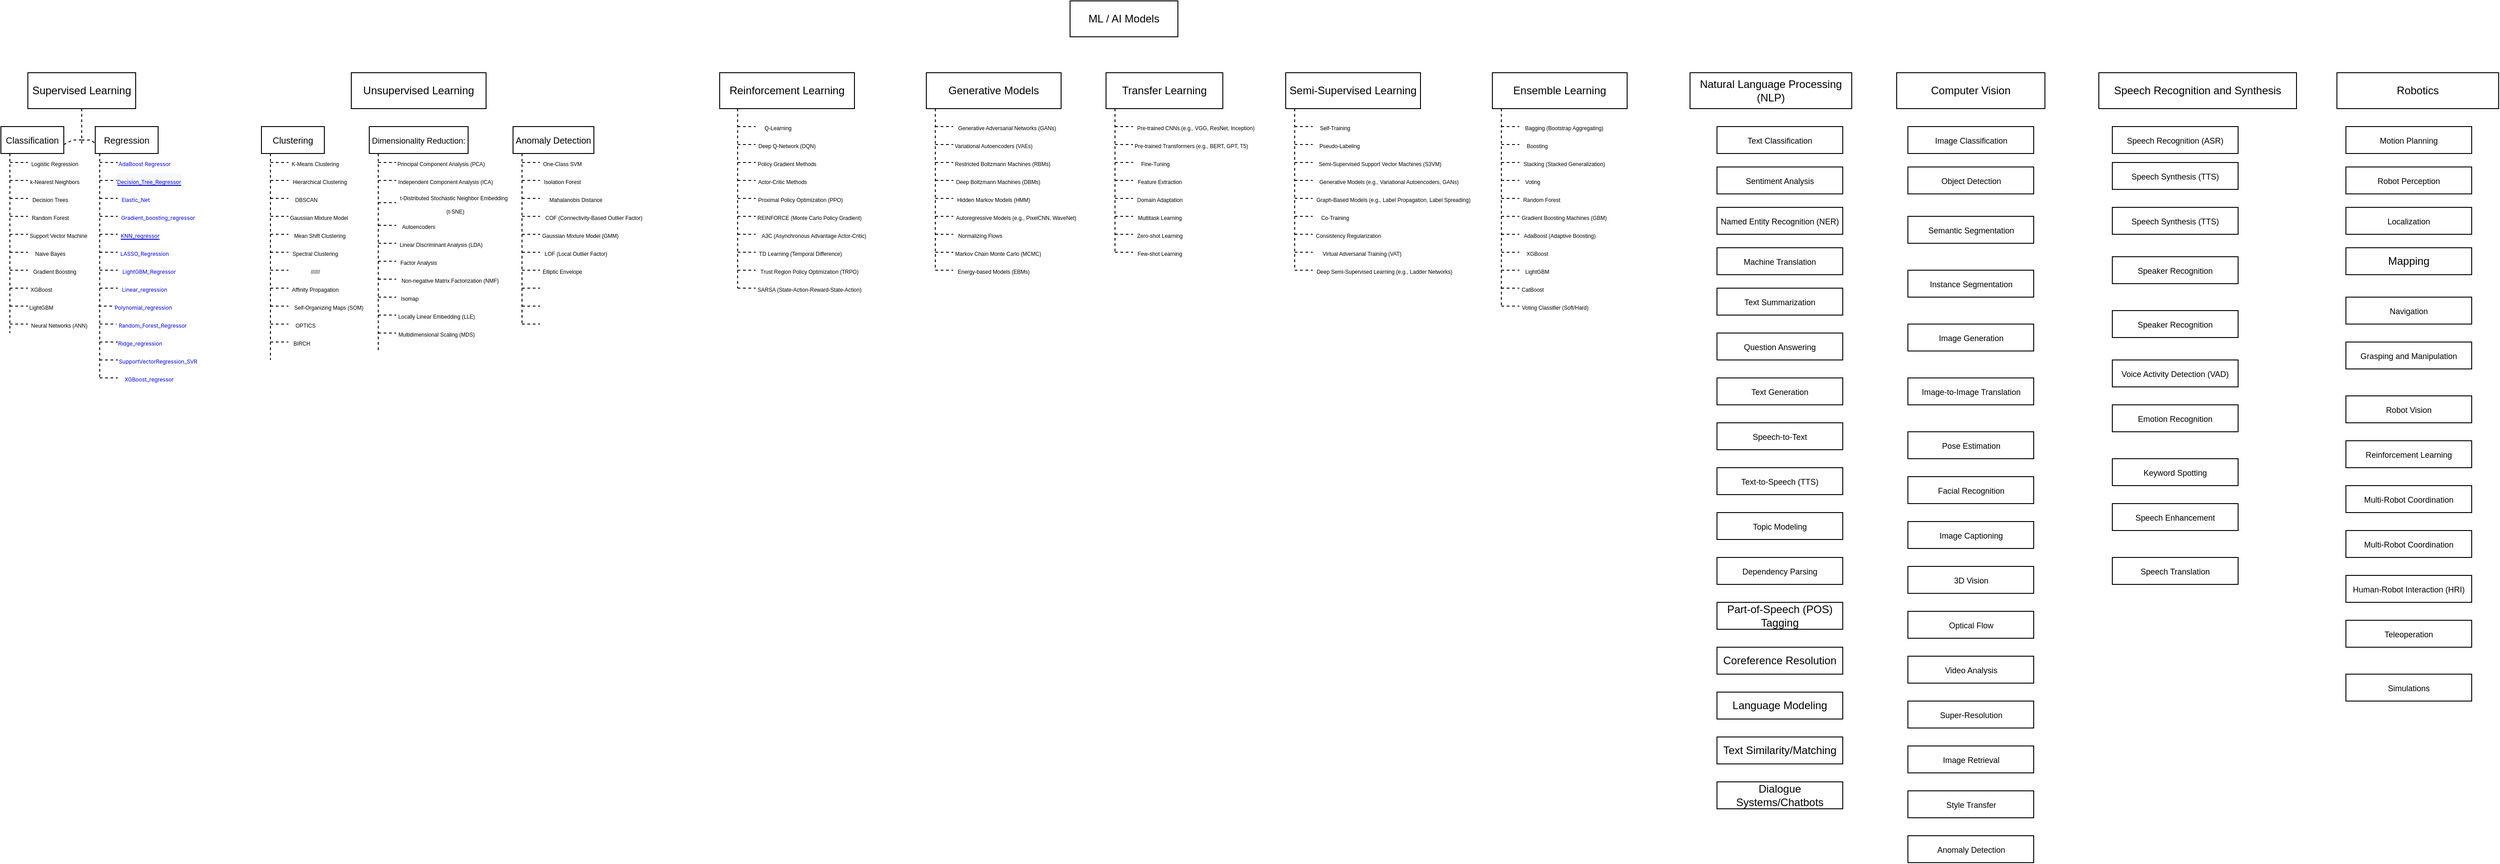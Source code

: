 <mxfile version="26.0.11">
  <diagram id="6a731a19-8d31-9384-78a2-239565b7b9f0" name="Page-1">
    <mxGraphModel dx="5046" dy="147" grid="1" gridSize="10" guides="1" tooltips="1" connect="1" arrows="1" fold="1" page="1" pageScale="1" pageWidth="4681" pageHeight="3300" background="none" math="0" shadow="0">
      <root>
        <mxCell id="0" />
        <mxCell id="1" parent="0" />
        <mxCell id="jr-n6Z9DIesCHv_oQTnh-1545" value="ML / AI Models" style="rounded=0;whiteSpace=wrap;html=1;" parent="1" vertex="1">
          <mxGeometry x="-200" y="20" width="120" height="40" as="geometry" />
        </mxCell>
        <mxCell id="jr-n6Z9DIesCHv_oQTnh-1546" value="Supervised Learning" style="rounded=0;whiteSpace=wrap;html=1;" parent="1" vertex="1">
          <mxGeometry x="-1360" y="100" width="120" height="40" as="geometry" />
        </mxCell>
        <mxCell id="jr-n6Z9DIesCHv_oQTnh-1548" value="Reinforcement Learning" style="rounded=0;whiteSpace=wrap;html=1;" parent="1" vertex="1">
          <mxGeometry x="-590" y="100" width="150" height="40" as="geometry" />
        </mxCell>
        <mxCell id="jr-n6Z9DIesCHv_oQTnh-1549" value="Unsupervised Learning" style="rounded=0;whiteSpace=wrap;html=1;" parent="1" vertex="1">
          <mxGeometry x="-1000" y="100" width="150" height="40" as="geometry" />
        </mxCell>
        <mxCell id="jr-n6Z9DIesCHv_oQTnh-1550" value="Generative Models" style="rounded=0;whiteSpace=wrap;html=1;" parent="1" vertex="1">
          <mxGeometry x="-360" y="100" width="150" height="40" as="geometry" />
        </mxCell>
        <mxCell id="jr-n6Z9DIesCHv_oQTnh-1551" value="Transfer Learning" style="rounded=0;whiteSpace=wrap;html=1;" parent="1" vertex="1">
          <mxGeometry x="-160" y="100" width="130" height="40" as="geometry" />
        </mxCell>
        <mxCell id="jr-n6Z9DIesCHv_oQTnh-1552" value="Semi-Supervised Learning" style="rounded=0;whiteSpace=wrap;html=1;" parent="1" vertex="1">
          <mxGeometry x="40" y="100" width="150" height="40" as="geometry" />
        </mxCell>
        <mxCell id="jr-n6Z9DIesCHv_oQTnh-1553" value="Ensemble Learning" style="rounded=0;whiteSpace=wrap;html=1;" parent="1" vertex="1">
          <mxGeometry x="270" y="100" width="150" height="40" as="geometry" />
        </mxCell>
        <mxCell id="jr-n6Z9DIesCHv_oQTnh-1554" value="Natural Language Processing (NLP)" style="rounded=0;whiteSpace=wrap;html=1;" parent="1" vertex="1">
          <mxGeometry x="490" y="100" width="180" height="40" as="geometry" />
        </mxCell>
        <mxCell id="jr-n6Z9DIesCHv_oQTnh-1555" value="Computer Vision" style="rounded=0;whiteSpace=wrap;html=1;" parent="1" vertex="1">
          <mxGeometry x="720" y="100" width="165" height="40" as="geometry" />
        </mxCell>
        <mxCell id="jr-n6Z9DIesCHv_oQTnh-1556" value="Speech Recognition and Synthesis" style="rounded=0;whiteSpace=wrap;html=1;" parent="1" vertex="1">
          <mxGeometry x="945" y="100" width="220" height="40" as="geometry" />
        </mxCell>
        <mxCell id="jr-n6Z9DIesCHv_oQTnh-1557" value="Robotics" style="rounded=0;whiteSpace=wrap;html=1;" parent="1" vertex="1">
          <mxGeometry x="1210" y="100" width="180" height="40" as="geometry" />
        </mxCell>
        <mxCell id="jr-n6Z9DIesCHv_oQTnh-1558" value="&lt;font style=&quot;font-size: 10px;&quot;&gt;Regression&lt;/font&gt;" style="rounded=0;whiteSpace=wrap;html=1;" parent="1" vertex="1">
          <mxGeometry x="-1285" y="160" width="70" height="30" as="geometry" />
        </mxCell>
        <mxCell id="jr-n6Z9DIesCHv_oQTnh-1559" value="&lt;font style=&quot;font-size: 10px;&quot;&gt;Classification&lt;/font&gt;" style="rounded=0;whiteSpace=wrap;html=1;" parent="1" vertex="1">
          <mxGeometry x="-1390" y="160" width="70" height="30" as="geometry" />
        </mxCell>
        <mxCell id="jr-n6Z9DIesCHv_oQTnh-1561" value="" style="endArrow=none;dashed=1;html=1;rounded=0;" parent="1" edge="1">
          <mxGeometry width="50" height="50" relative="1" as="geometry">
            <mxPoint x="-1300.09" y="140" as="sourcePoint" />
            <mxPoint x="-1300" y="180" as="targetPoint" />
          </mxGeometry>
        </mxCell>
        <mxCell id="jr-n6Z9DIesCHv_oQTnh-1562" value="" style="endArrow=none;dashed=1;html=1;rounded=0;entryX=0.023;entryY=0.659;entryDx=0;entryDy=0;entryPerimeter=0;" parent="1" target="jr-n6Z9DIesCHv_oQTnh-1558" edge="1">
          <mxGeometry width="50" height="50" relative="1" as="geometry">
            <mxPoint x="-1300" y="175" as="sourcePoint" />
            <mxPoint x="-1250" y="130" as="targetPoint" />
            <Array as="points">
              <mxPoint x="-1290" y="175" />
            </Array>
          </mxGeometry>
        </mxCell>
        <mxCell id="jr-n6Z9DIesCHv_oQTnh-1564" value="" style="endArrow=none;dashed=1;html=1;rounded=0;" parent="1" edge="1">
          <mxGeometry width="50" height="50" relative="1" as="geometry">
            <mxPoint x="-1280" y="190" as="sourcePoint" />
            <mxPoint x="-1280" y="440" as="targetPoint" />
          </mxGeometry>
        </mxCell>
        <mxCell id="jr-n6Z9DIesCHv_oQTnh-1565" value="" style="endArrow=none;dashed=1;html=1;rounded=0;" parent="1" edge="1">
          <mxGeometry width="50" height="50" relative="1" as="geometry">
            <mxPoint x="-1280" y="200" as="sourcePoint" />
            <mxPoint x="-1260" y="200" as="targetPoint" />
          </mxGeometry>
        </mxCell>
        <mxCell id="jr-n6Z9DIesCHv_oQTnh-1567" value="" style="endArrow=none;dashed=1;html=1;rounded=0;" parent="1" edge="1">
          <mxGeometry width="50" height="50" relative="1" as="geometry">
            <mxPoint x="-1280" y="220" as="sourcePoint" />
            <mxPoint x="-1260" y="220" as="targetPoint" />
          </mxGeometry>
        </mxCell>
        <mxCell id="jr-n6Z9DIesCHv_oQTnh-1568" value="&lt;a style=&quot;box-sizing: border-box; background-color: rgb(246, 248, 250); outline: none; outline-offset: -2px; box-shadow: none; font-family: -apple-system, BlinkMacSystemFont, &amp;quot;Segoe UI&amp;quot;, &amp;quot;Noto Sans&amp;quot;, Helvetica, Arial, sans-serif, &amp;quot;Apple Color Emoji&amp;quot;, &amp;quot;Segoe UI Emoji&amp;quot;; text-align: left; text-wrap-mode: nowrap;&quot; href=&quot;https://github.com/PetarS96/ML_Theory/tree/master/ML_Models/Supervised%20Learning/Regression%20models/Decision_Tree_Regressor&quot; class=&quot;Link--primary&quot; aria-label=&quot;Decision_Tree_Regressor, (Directory)&quot; title=&quot;Decision_Tree_Regressor&quot;&gt;&lt;font style=&quot;font-size: 6px;&quot;&gt;Decision_Tree_Regressor&lt;/font&gt;&lt;/a&gt;" style="text;html=1;align=center;verticalAlign=middle;whiteSpace=wrap;rounded=0;" parent="1" vertex="1">
          <mxGeometry x="-1260" y="210" width="70" height="20" as="geometry" />
        </mxCell>
        <mxCell id="jr-n6Z9DIesCHv_oQTnh-1569" value="" style="endArrow=none;dashed=1;html=1;rounded=0;" parent="1" edge="1">
          <mxGeometry width="50" height="50" relative="1" as="geometry">
            <mxPoint x="-1280" y="240" as="sourcePoint" />
            <mxPoint x="-1260" y="240" as="targetPoint" />
          </mxGeometry>
        </mxCell>
        <mxCell id="jr-n6Z9DIesCHv_oQTnh-1570" value="&lt;a style=&quot;box-sizing: border-box; background-color: rgb(255, 255, 255); text-decoration-line: none; font-family: -apple-system, BlinkMacSystemFont, &amp;quot;Segoe UI&amp;quot;, &amp;quot;Noto Sans&amp;quot;, Helvetica, Arial, sans-serif, &amp;quot;Apple Color Emoji&amp;quot;, &amp;quot;Segoe UI Emoji&amp;quot;; text-align: left; text-wrap-mode: nowrap;&quot; href=&quot;https://github.com/PetarS96/ML_Theory/tree/master/ML_Models/Supervised%20Learning/Regression%20models/Elastic_Net&quot; class=&quot;Link--primary&quot; aria-label=&quot;Elastic_Net, (Directory)&quot; title=&quot;Elastic_Net&quot;&gt;&lt;font style=&quot;font-size: 6px;&quot;&gt;Elastic_Net&lt;/font&gt;&lt;/a&gt;" style="text;html=1;align=center;verticalAlign=middle;whiteSpace=wrap;rounded=0;" parent="1" vertex="1">
          <mxGeometry x="-1260" y="230" width="40" height="20" as="geometry" />
        </mxCell>
        <mxCell id="jr-n6Z9DIesCHv_oQTnh-1572" value="" style="endArrow=none;dashed=1;html=1;rounded=0;" parent="1" edge="1">
          <mxGeometry width="50" height="50" relative="1" as="geometry">
            <mxPoint x="-1280" y="260" as="sourcePoint" />
            <mxPoint x="-1260" y="260" as="targetPoint" />
          </mxGeometry>
        </mxCell>
        <mxCell id="jr-n6Z9DIesCHv_oQTnh-1573" value="&lt;a style=&quot;box-sizing: border-box; background-color: rgb(255, 255, 255); text-decoration-line: none; font-family: -apple-system, BlinkMacSystemFont, &amp;quot;Segoe UI&amp;quot;, &amp;quot;Noto Sans&amp;quot;, Helvetica, Arial, sans-serif, &amp;quot;Apple Color Emoji&amp;quot;, &amp;quot;Segoe UI Emoji&amp;quot;; text-align: left; text-wrap-mode: nowrap;&quot; href=&quot;https://github.com/PetarS96/ML_Theory/tree/master/ML_Models/Supervised%20Learning/Regression%20models/Gradient_boosting_regressor&quot; class=&quot;Link--primary&quot; aria-label=&quot;Gradient_boosting_regressor, (Directory)&quot; title=&quot;Gradient_boosting_regressor&quot;&gt;&lt;font style=&quot;font-size: 6px;&quot;&gt;Gradient_boosting_regressor&lt;/font&gt;&lt;/a&gt;" style="text;html=1;align=center;verticalAlign=middle;whiteSpace=wrap;rounded=0;" parent="1" vertex="1">
          <mxGeometry x="-1260" y="250" width="90" height="20" as="geometry" />
        </mxCell>
        <mxCell id="jr-n6Z9DIesCHv_oQTnh-1575" value="" style="endArrow=none;dashed=1;html=1;rounded=0;" parent="1" edge="1">
          <mxGeometry width="50" height="50" relative="1" as="geometry">
            <mxPoint x="-1280" y="280" as="sourcePoint" />
            <mxPoint x="-1260" y="280" as="targetPoint" />
          </mxGeometry>
        </mxCell>
        <mxCell id="jr-n6Z9DIesCHv_oQTnh-1576" value="&lt;a style=&quot;box-sizing: border-box; font-family: -apple-system, BlinkMacSystemFont, &amp;quot;Segoe UI&amp;quot;, &amp;quot;Noto Sans&amp;quot;, Helvetica, Arial, sans-serif, &amp;quot;Apple Color Emoji&amp;quot;, &amp;quot;Segoe UI Emoji&amp;quot;; text-align: left; text-wrap-mode: nowrap;&quot; href=&quot;https://github.com/PetarS96/ML_Theory/tree/master/ML_Models/Supervised%20Learning/Regression%20models/KNN_regressor&quot; class=&quot;Link--primary&quot; aria-label=&quot;KNN_regressor, (Directory)&quot; title=&quot;KNN_regressor&quot;&gt;&lt;font style=&quot;font-size: 6px; background-color: light-dark(#ffffff, var(--ge-dark-color, #121212));&quot;&gt;KNN_regressor&lt;/font&gt;&lt;/a&gt;" style="text;html=1;align=center;verticalAlign=middle;whiteSpace=wrap;rounded=0;" parent="1" vertex="1">
          <mxGeometry x="-1260" y="270" width="50" height="20" as="geometry" />
        </mxCell>
        <mxCell id="jr-n6Z9DIesCHv_oQTnh-1577" value="" style="endArrow=none;dashed=1;html=1;rounded=0;" parent="1" edge="1">
          <mxGeometry width="50" height="50" relative="1" as="geometry">
            <mxPoint x="-1280" y="200" as="sourcePoint" />
            <mxPoint x="-1260" y="200" as="targetPoint" />
          </mxGeometry>
        </mxCell>
        <mxCell id="jr-n6Z9DIesCHv_oQTnh-1578" value="&lt;a style=&quot;box-sizing: border-box; background-color: rgb(255, 255, 255); text-decoration-line: none; font-family: -apple-system, BlinkMacSystemFont, &amp;quot;Segoe UI&amp;quot;, &amp;quot;Noto Sans&amp;quot;, Helvetica, Arial, sans-serif, &amp;quot;Apple Color Emoji&amp;quot;, &amp;quot;Segoe UI Emoji&amp;quot;; text-align: left; text-wrap-mode: nowrap;&quot; href=&quot;https://github.com/PetarS96/ML_Theory/tree/master/ML_Models/Supervised%20Learning/Regression%20models/AdaBoost%20Regressor&quot; class=&quot;Link--primary&quot; aria-label=&quot;AdaBoost Regressor, (Directory)&quot; title=&quot;AdaBoost Regressor&quot;&gt;&lt;font style=&quot;font-size: 6px;&quot;&gt;AdaBoost Regressor&lt;/font&gt;&lt;/a&gt;" style="text;html=1;align=center;verticalAlign=middle;whiteSpace=wrap;rounded=0;" parent="1" vertex="1">
          <mxGeometry x="-1260" y="190" width="60" height="20" as="geometry" />
        </mxCell>
        <mxCell id="jr-n6Z9DIesCHv_oQTnh-1580" value="" style="endArrow=none;dashed=1;html=1;rounded=0;" parent="1" edge="1">
          <mxGeometry width="50" height="50" relative="1" as="geometry">
            <mxPoint x="-1280" y="300" as="sourcePoint" />
            <mxPoint x="-1260" y="300" as="targetPoint" />
          </mxGeometry>
        </mxCell>
        <mxCell id="jr-n6Z9DIesCHv_oQTnh-1581" value="&lt;a style=&quot;box-sizing: border-box; background-color: rgb(255, 255, 255); text-decoration-line: none; font-family: -apple-system, BlinkMacSystemFont, &amp;quot;Segoe UI&amp;quot;, &amp;quot;Noto Sans&amp;quot;, Helvetica, Arial, sans-serif, &amp;quot;Apple Color Emoji&amp;quot;, &amp;quot;Segoe UI Emoji&amp;quot;; text-align: left; text-wrap-mode: nowrap;&quot; href=&quot;https://github.com/PetarS96/ML_Theory/tree/master/ML_Models/Supervised%20Learning/Regression%20models/LASSO_Regression&quot; class=&quot;Link--primary&quot; aria-label=&quot;LASSO_Regression, (Directory)&quot; title=&quot;LASSO_Regression&quot;&gt;&lt;font style=&quot;font-size: 6px;&quot;&gt;LASSO_Regression&lt;/font&gt;&lt;/a&gt;" style="text;html=1;align=center;verticalAlign=middle;whiteSpace=wrap;rounded=0;" parent="1" vertex="1">
          <mxGeometry x="-1260" y="290" width="60" height="20" as="geometry" />
        </mxCell>
        <mxCell id="jr-n6Z9DIesCHv_oQTnh-1582" value="" style="endArrow=none;dashed=1;html=1;rounded=0;" parent="1" edge="1">
          <mxGeometry width="50" height="50" relative="1" as="geometry">
            <mxPoint x="-1280" y="320" as="sourcePoint" />
            <mxPoint x="-1260" y="320" as="targetPoint" />
          </mxGeometry>
        </mxCell>
        <mxCell id="jr-n6Z9DIesCHv_oQTnh-1583" value="&lt;a style=&quot;box-sizing: border-box; background-color: rgb(255, 255, 255); text-decoration-line: none; font-family: -apple-system, BlinkMacSystemFont, &amp;quot;Segoe UI&amp;quot;, &amp;quot;Noto Sans&amp;quot;, Helvetica, Arial, sans-serif, &amp;quot;Apple Color Emoji&amp;quot;, &amp;quot;Segoe UI Emoji&amp;quot;; text-align: left; text-wrap-mode: nowrap;&quot; href=&quot;https://github.com/PetarS96/ML_Theory/tree/master/ML_Models/Supervised%20Learning/Regression%20models/LightGBM_Regressor&quot; class=&quot;Link--primary&quot; aria-label=&quot;LightGBM_Regressor, (Directory)&quot; title=&quot;LightGBM_Regressor&quot;&gt;&lt;font style=&quot;font-size: 6px;&quot;&gt;LightGBM_Regressor&lt;/font&gt;&lt;/a&gt;" style="text;html=1;align=center;verticalAlign=middle;whiteSpace=wrap;rounded=0;" parent="1" vertex="1">
          <mxGeometry x="-1260" y="310" width="70" height="20" as="geometry" />
        </mxCell>
        <mxCell id="jr-n6Z9DIesCHv_oQTnh-1584" value="" style="endArrow=none;dashed=1;html=1;rounded=0;" parent="1" edge="1">
          <mxGeometry width="50" height="50" relative="1" as="geometry">
            <mxPoint x="-1280" y="340" as="sourcePoint" />
            <mxPoint x="-1260" y="340" as="targetPoint" />
          </mxGeometry>
        </mxCell>
        <mxCell id="jr-n6Z9DIesCHv_oQTnh-1585" value="&lt;a style=&quot;box-sizing: border-box; background-color: rgb(255, 255, 255); text-decoration-line: none; font-family: -apple-system, BlinkMacSystemFont, &amp;quot;Segoe UI&amp;quot;, &amp;quot;Noto Sans&amp;quot;, Helvetica, Arial, sans-serif, &amp;quot;Apple Color Emoji&amp;quot;, &amp;quot;Segoe UI Emoji&amp;quot;; text-align: left; text-wrap-mode: nowrap;&quot; href=&quot;https://github.com/PetarS96/ML_Theory/tree/master/ML_Models/Supervised%20Learning/Regression%20models/Linear_regression&quot; class=&quot;Link--primary&quot; aria-label=&quot;Linear_regression, (Directory)&quot; title=&quot;Linear_regression&quot;&gt;&lt;font style=&quot;font-size: 6px;&quot;&gt;Linear_regression&lt;/font&gt;&lt;/a&gt;" style="text;html=1;align=center;verticalAlign=middle;whiteSpace=wrap;rounded=0;" parent="1" vertex="1">
          <mxGeometry x="-1260" y="330" width="60" height="20" as="geometry" />
        </mxCell>
        <mxCell id="jr-n6Z9DIesCHv_oQTnh-1586" value="" style="endArrow=none;dashed=1;html=1;rounded=0;" parent="1" edge="1">
          <mxGeometry width="50" height="50" relative="1" as="geometry">
            <mxPoint x="-1281.25" y="360" as="sourcePoint" />
            <mxPoint x="-1261.25" y="360" as="targetPoint" />
          </mxGeometry>
        </mxCell>
        <mxCell id="jr-n6Z9DIesCHv_oQTnh-1587" value="&lt;a style=&quot;box-sizing: border-box; background-color: rgb(255, 255, 255); text-decoration-line: none; font-family: -apple-system, BlinkMacSystemFont, &amp;quot;Segoe UI&amp;quot;, &amp;quot;Noto Sans&amp;quot;, Helvetica, Arial, sans-serif, &amp;quot;Apple Color Emoji&amp;quot;, &amp;quot;Segoe UI Emoji&amp;quot;; text-align: left; text-wrap-mode: nowrap;&quot; href=&quot;https://github.com/PetarS96/ML_Theory/tree/master/ML_Models/Supervised%20Learning/Regression%20models/Polynomial_regression&quot; class=&quot;Link--primary&quot; aria-label=&quot;Polynomial_regression, (Directory)&quot; title=&quot;Polynomial_regression&quot;&gt;&lt;font style=&quot;font-size: 6px;&quot;&gt;Polynomial_regression&lt;/font&gt;&lt;/a&gt;" style="text;html=1;align=center;verticalAlign=middle;whiteSpace=wrap;rounded=0;" parent="1" vertex="1">
          <mxGeometry x="-1263.75" y="350" width="65" height="20" as="geometry" />
        </mxCell>
        <mxCell id="jr-n6Z9DIesCHv_oQTnh-1588" value="" style="endArrow=none;dashed=1;html=1;rounded=0;" parent="1" edge="1">
          <mxGeometry width="50" height="50" relative="1" as="geometry">
            <mxPoint x="-1280" y="380" as="sourcePoint" />
            <mxPoint x="-1261.25" y="380" as="targetPoint" />
          </mxGeometry>
        </mxCell>
        <mxCell id="jr-n6Z9DIesCHv_oQTnh-1589" value="&lt;a style=&quot;box-sizing: border-box; background-color: rgb(255, 255, 255); text-decoration-line: none; font-family: -apple-system, BlinkMacSystemFont, &amp;quot;Segoe UI&amp;quot;, &amp;quot;Noto Sans&amp;quot;, Helvetica, Arial, sans-serif, &amp;quot;Apple Color Emoji&amp;quot;, &amp;quot;Segoe UI Emoji&amp;quot;; text-align: left; text-wrap-mode: nowrap;&quot; href=&quot;https://github.com/PetarS96/ML_Theory/tree/master/ML_Models/Supervised%20Learning/Regression%20models/Random_Forest_Regressor&quot; class=&quot;Link--primary&quot; aria-label=&quot;Random_Forest_Regressor, (Directory)&quot; title=&quot;Random_Forest_Regressor&quot;&gt;&lt;font style=&quot;font-size: 6px;&quot;&gt;Random_Forest_Regressor&lt;/font&gt;&lt;/a&gt;" style="text;html=1;align=center;verticalAlign=middle;whiteSpace=wrap;rounded=0;" parent="1" vertex="1">
          <mxGeometry x="-1261.25" y="370" width="80" height="20" as="geometry" />
        </mxCell>
        <mxCell id="jr-n6Z9DIesCHv_oQTnh-1590" value="" style="endArrow=none;dashed=1;html=1;rounded=0;" parent="1" edge="1">
          <mxGeometry width="50" height="50" relative="1" as="geometry">
            <mxPoint x="-1280" y="400" as="sourcePoint" />
            <mxPoint x="-1260" y="400" as="targetPoint" />
          </mxGeometry>
        </mxCell>
        <mxCell id="jr-n6Z9DIesCHv_oQTnh-1591" value="&lt;a style=&quot;box-sizing: border-box; background-color: rgb(255, 255, 255); text-decoration-line: none; font-family: -apple-system, BlinkMacSystemFont, &amp;quot;Segoe UI&amp;quot;, &amp;quot;Noto Sans&amp;quot;, Helvetica, Arial, sans-serif, &amp;quot;Apple Color Emoji&amp;quot;, &amp;quot;Segoe UI Emoji&amp;quot;; text-align: left; text-wrap-mode: nowrap;&quot; href=&quot;https://github.com/PetarS96/ML_Theory/tree/master/ML_Models/Supervised%20Learning/Regression%20models/Ridge_regression&quot; class=&quot;Link--primary&quot; aria-label=&quot;Ridge_regression, (Directory)&quot; title=&quot;Ridge_regression&quot;&gt;&lt;font style=&quot;font-size: 6px;&quot;&gt;Ridge_regression&lt;/font&gt;&lt;/a&gt;" style="text;html=1;align=center;verticalAlign=middle;whiteSpace=wrap;rounded=0;" parent="1" vertex="1">
          <mxGeometry x="-1260" y="390" width="50" height="20" as="geometry" />
        </mxCell>
        <mxCell id="jr-n6Z9DIesCHv_oQTnh-1592" value="" style="endArrow=none;dashed=1;html=1;rounded=0;" parent="1" edge="1">
          <mxGeometry width="50" height="50" relative="1" as="geometry">
            <mxPoint x="-1280" y="420" as="sourcePoint" />
            <mxPoint x="-1260" y="420" as="targetPoint" />
          </mxGeometry>
        </mxCell>
        <mxCell id="jr-n6Z9DIesCHv_oQTnh-1593" value="&lt;a style=&quot;box-sizing: border-box; background-color: rgb(255, 255, 255); text-decoration-line: none; font-family: -apple-system, BlinkMacSystemFont, &amp;quot;Segoe UI&amp;quot;, &amp;quot;Noto Sans&amp;quot;, Helvetica, Arial, sans-serif, &amp;quot;Apple Color Emoji&amp;quot;, &amp;quot;Segoe UI Emoji&amp;quot;; text-align: left; text-wrap-mode: nowrap;&quot; href=&quot;https://github.com/PetarS96/ML_Theory/tree/master/ML_Models/Supervised%20Learning/Regression%20models/SupportVectorRegression_SVR&quot; class=&quot;Link--primary&quot; aria-label=&quot;SupportVectorRegression_SVR, (Directory)&quot; title=&quot;SupportVectorRegression_SVR&quot;&gt;&lt;font style=&quot;font-size: 6px;&quot;&gt;SupportVectorRegression_SVR&lt;/font&gt;&lt;/a&gt;" style="text;html=1;align=center;verticalAlign=middle;whiteSpace=wrap;rounded=0;" parent="1" vertex="1">
          <mxGeometry x="-1260" y="410" width="90" height="20" as="geometry" />
        </mxCell>
        <mxCell id="jr-n6Z9DIesCHv_oQTnh-1594" value="" style="endArrow=none;dashed=1;html=1;rounded=0;" parent="1" edge="1">
          <mxGeometry width="50" height="50" relative="1" as="geometry">
            <mxPoint x="-1280" y="440" as="sourcePoint" />
            <mxPoint x="-1260" y="440" as="targetPoint" />
          </mxGeometry>
        </mxCell>
        <mxCell id="jr-n6Z9DIesCHv_oQTnh-1595" value="&lt;a style=&quot;box-sizing: border-box; background-color: rgb(255, 255, 255); text-decoration-line: none; font-family: -apple-system, BlinkMacSystemFont, &amp;quot;Segoe UI&amp;quot;, &amp;quot;Noto Sans&amp;quot;, Helvetica, Arial, sans-serif, &amp;quot;Apple Color Emoji&amp;quot;, &amp;quot;Segoe UI Emoji&amp;quot;; text-align: left; text-wrap-mode: nowrap;&quot; href=&quot;https://github.com/PetarS96/ML_Theory/tree/master/ML_Models/Supervised%20Learning/Regression%20models/XGBoost_regressor&quot; class=&quot;Link--primary&quot; aria-label=&quot;XGBoost_regressor, (Directory)&quot; title=&quot;XGBoost_regressor&quot;&gt;&lt;font style=&quot;font-size: 6px;&quot;&gt;XGBoost_regressor&lt;/font&gt;&lt;/a&gt;" style="text;html=1;align=center;verticalAlign=middle;whiteSpace=wrap;rounded=0;" parent="1" vertex="1">
          <mxGeometry x="-1260" y="430" width="70" height="20" as="geometry" />
        </mxCell>
        <mxCell id="jr-n6Z9DIesCHv_oQTnh-1597" value="" style="endArrow=none;dashed=1;html=1;rounded=0;" parent="1" edge="1">
          <mxGeometry width="50" height="50" relative="1" as="geometry">
            <mxPoint x="-1320" y="180" as="sourcePoint" />
            <mxPoint x="-1300" y="174.81" as="targetPoint" />
            <Array as="points">
              <mxPoint x="-1320" y="180" />
              <mxPoint x="-1310" y="175" />
            </Array>
          </mxGeometry>
        </mxCell>
        <mxCell id="jr-n6Z9DIesCHv_oQTnh-1599" value="" style="endArrow=none;dashed=1;html=1;rounded=0;" parent="1" edge="1">
          <mxGeometry width="50" height="50" relative="1" as="geometry">
            <mxPoint x="-1380" y="190" as="sourcePoint" />
            <mxPoint x="-1380" y="390" as="targetPoint" />
          </mxGeometry>
        </mxCell>
        <mxCell id="jr-n6Z9DIesCHv_oQTnh-1600" value="" style="endArrow=none;dashed=1;html=1;rounded=0;" parent="1" edge="1">
          <mxGeometry width="50" height="50" relative="1" as="geometry">
            <mxPoint x="-1380" y="199.94" as="sourcePoint" />
            <mxPoint x="-1360" y="199.94" as="targetPoint" />
          </mxGeometry>
        </mxCell>
        <mxCell id="jr-n6Z9DIesCHv_oQTnh-1601" value="&lt;font style=&quot;font-size: 6px;&quot;&gt;Logistic Regression&lt;/font&gt;" style="text;html=1;align=center;verticalAlign=middle;whiteSpace=wrap;rounded=0;" parent="1" vertex="1">
          <mxGeometry x="-1360" y="190" width="60" height="20" as="geometry" />
        </mxCell>
        <mxCell id="jr-n6Z9DIesCHv_oQTnh-1602" value="" style="endArrow=none;dashed=1;html=1;rounded=0;" parent="1" edge="1">
          <mxGeometry width="50" height="50" relative="1" as="geometry">
            <mxPoint x="-1380" y="219.94" as="sourcePoint" />
            <mxPoint x="-1360" y="219.94" as="targetPoint" />
          </mxGeometry>
        </mxCell>
        <mxCell id="jr-n6Z9DIesCHv_oQTnh-1603" value="&lt;font style=&quot;font-size: 6px;&quot;&gt;k-Nearest Neighbors&lt;/font&gt;" style="text;html=1;align=center;verticalAlign=middle;whiteSpace=wrap;rounded=0;" parent="1" vertex="1">
          <mxGeometry x="-1360" y="210" width="60" height="20" as="geometry" />
        </mxCell>
        <mxCell id="jr-n6Z9DIesCHv_oQTnh-1604" value="" style="endArrow=none;dashed=1;html=1;rounded=0;" parent="1" edge="1">
          <mxGeometry width="50" height="50" relative="1" as="geometry">
            <mxPoint x="-1380" y="239.94" as="sourcePoint" />
            <mxPoint x="-1360" y="239.94" as="targetPoint" />
          </mxGeometry>
        </mxCell>
        <mxCell id="jr-n6Z9DIesCHv_oQTnh-1605" value="&lt;font style=&quot;font-size: 6px;&quot;&gt;Decision Trees&lt;/font&gt;" style="text;html=1;align=center;verticalAlign=middle;whiteSpace=wrap;rounded=0;" parent="1" vertex="1">
          <mxGeometry x="-1360" y="230" width="50" height="20" as="geometry" />
        </mxCell>
        <mxCell id="jr-n6Z9DIesCHv_oQTnh-1606" value="" style="endArrow=none;dashed=1;html=1;rounded=0;" parent="1" edge="1">
          <mxGeometry width="50" height="50" relative="1" as="geometry">
            <mxPoint x="-1380" y="259.94" as="sourcePoint" />
            <mxPoint x="-1360" y="259.94" as="targetPoint" />
          </mxGeometry>
        </mxCell>
        <mxCell id="jr-n6Z9DIesCHv_oQTnh-1607" value="&lt;font style=&quot;font-size: 6px;&quot;&gt;Random Forest&lt;/font&gt;" style="text;html=1;align=center;verticalAlign=middle;whiteSpace=wrap;rounded=0;" parent="1" vertex="1">
          <mxGeometry x="-1360" y="250" width="50" height="20" as="geometry" />
        </mxCell>
        <mxCell id="jr-n6Z9DIesCHv_oQTnh-1608" value="" style="endArrow=none;dashed=1;html=1;rounded=0;" parent="1" edge="1">
          <mxGeometry width="50" height="50" relative="1" as="geometry">
            <mxPoint x="-1380" y="279.94" as="sourcePoint" />
            <mxPoint x="-1360" y="279.94" as="targetPoint" />
          </mxGeometry>
        </mxCell>
        <mxCell id="jr-n6Z9DIesCHv_oQTnh-1609" value="&lt;font style=&quot;font-size: 6px;&quot;&gt;Support Vector Machine&amp;nbsp;&lt;/font&gt;" style="text;html=1;align=center;verticalAlign=middle;whiteSpace=wrap;rounded=0;" parent="1" vertex="1">
          <mxGeometry x="-1360" y="270" width="70" height="20" as="geometry" />
        </mxCell>
        <mxCell id="jr-n6Z9DIesCHv_oQTnh-1610" value="" style="endArrow=none;dashed=1;html=1;rounded=0;" parent="1" edge="1">
          <mxGeometry width="50" height="50" relative="1" as="geometry">
            <mxPoint x="-1380" y="299.94" as="sourcePoint" />
            <mxPoint x="-1360" y="299.94" as="targetPoint" />
          </mxGeometry>
        </mxCell>
        <mxCell id="jr-n6Z9DIesCHv_oQTnh-1611" value="&lt;font style=&quot;font-size: 6px;&quot;&gt;Naive Bayes&lt;/font&gt;" style="text;html=1;align=center;verticalAlign=middle;whiteSpace=wrap;rounded=0;" parent="1" vertex="1">
          <mxGeometry x="-1360" y="290" width="50" height="20" as="geometry" />
        </mxCell>
        <mxCell id="jr-n6Z9DIesCHv_oQTnh-1612" value="" style="endArrow=none;dashed=1;html=1;rounded=0;" parent="1" edge="1">
          <mxGeometry width="50" height="50" relative="1" as="geometry">
            <mxPoint x="-1380" y="319.94" as="sourcePoint" />
            <mxPoint x="-1360" y="319.94" as="targetPoint" />
          </mxGeometry>
        </mxCell>
        <mxCell id="jr-n6Z9DIesCHv_oQTnh-1613" value="&lt;font style=&quot;font-size: 6px;&quot;&gt;Gradient Boosting&lt;/font&gt;" style="text;html=1;align=center;verticalAlign=middle;whiteSpace=wrap;rounded=0;" parent="1" vertex="1">
          <mxGeometry x="-1360" y="310" width="60" height="20" as="geometry" />
        </mxCell>
        <mxCell id="jr-n6Z9DIesCHv_oQTnh-1614" value="" style="endArrow=none;dashed=1;html=1;rounded=0;" parent="1" edge="1">
          <mxGeometry width="50" height="50" relative="1" as="geometry">
            <mxPoint x="-1380" y="339.94" as="sourcePoint" />
            <mxPoint x="-1360" y="339.94" as="targetPoint" />
          </mxGeometry>
        </mxCell>
        <mxCell id="jr-n6Z9DIesCHv_oQTnh-1615" value="&lt;font style=&quot;font-size: 6px;&quot;&gt;XGBoost&lt;/font&gt;" style="text;html=1;align=center;verticalAlign=middle;whiteSpace=wrap;rounded=0;" parent="1" vertex="1">
          <mxGeometry x="-1360" y="330" width="30" height="20" as="geometry" />
        </mxCell>
        <mxCell id="jr-n6Z9DIesCHv_oQTnh-1616" value="" style="endArrow=none;dashed=1;html=1;rounded=0;" parent="1" edge="1">
          <mxGeometry width="50" height="50" relative="1" as="geometry">
            <mxPoint x="-1380" y="359.94" as="sourcePoint" />
            <mxPoint x="-1360" y="359.94" as="targetPoint" />
          </mxGeometry>
        </mxCell>
        <mxCell id="jr-n6Z9DIesCHv_oQTnh-1617" value="&lt;font style=&quot;font-size: 6px;&quot;&gt;LightGBM&lt;/font&gt;" style="text;html=1;align=center;verticalAlign=middle;whiteSpace=wrap;rounded=0;" parent="1" vertex="1">
          <mxGeometry x="-1360" y="350" width="30" height="20" as="geometry" />
        </mxCell>
        <mxCell id="jr-n6Z9DIesCHv_oQTnh-1619" value="" style="endArrow=none;dashed=1;html=1;rounded=0;" parent="1" edge="1">
          <mxGeometry width="50" height="50" relative="1" as="geometry">
            <mxPoint x="-1380" y="379.94" as="sourcePoint" />
            <mxPoint x="-1360" y="379.94" as="targetPoint" />
          </mxGeometry>
        </mxCell>
        <mxCell id="jr-n6Z9DIesCHv_oQTnh-1620" value="&lt;font style=&quot;font-size: 6px;&quot;&gt;Neural Networks (ANN)&lt;/font&gt;" style="text;html=1;align=center;verticalAlign=middle;whiteSpace=wrap;rounded=0;" parent="1" vertex="1">
          <mxGeometry x="-1360" y="370" width="70" height="20" as="geometry" />
        </mxCell>
        <mxCell id="jr-n6Z9DIesCHv_oQTnh-1622" value="&lt;font style=&quot;font-size: 10px;&quot;&gt;Clustering&lt;/font&gt;" style="rounded=0;whiteSpace=wrap;html=1;" parent="1" vertex="1">
          <mxGeometry x="-1100" y="160" width="70" height="30" as="geometry" />
        </mxCell>
        <mxCell id="jr-n6Z9DIesCHv_oQTnh-1623" value="&lt;font style=&quot;font-size: 9px;&quot;&gt;Dimensionality Reduction:&lt;/font&gt;" style="rounded=0;whiteSpace=wrap;html=1;" parent="1" vertex="1">
          <mxGeometry x="-980" y="160" width="110" height="30" as="geometry" />
        </mxCell>
        <mxCell id="jr-n6Z9DIesCHv_oQTnh-1625" style="edgeStyle=orthogonalEdgeStyle;rounded=0;orthogonalLoop=1;jettySize=auto;html=1;exitX=0.5;exitY=1;exitDx=0;exitDy=0;" parent="1" source="jr-n6Z9DIesCHv_oQTnh-1548" target="jr-n6Z9DIesCHv_oQTnh-1548" edge="1">
          <mxGeometry relative="1" as="geometry" />
        </mxCell>
        <mxCell id="jr-n6Z9DIesCHv_oQTnh-1626" value="&lt;font style=&quot;font-size: 10px;&quot;&gt;Anomaly Detection&lt;/font&gt;" style="rounded=0;whiteSpace=wrap;html=1;" parent="1" vertex="1">
          <mxGeometry x="-820" y="160" width="90" height="30" as="geometry" />
        </mxCell>
        <mxCell id="jr-n6Z9DIesCHv_oQTnh-1628" value="" style="endArrow=none;dashed=1;html=1;rounded=0;" parent="1" edge="1">
          <mxGeometry width="50" height="50" relative="1" as="geometry">
            <mxPoint x="-1090" y="190" as="sourcePoint" />
            <mxPoint x="-1090" y="420" as="targetPoint" />
          </mxGeometry>
        </mxCell>
        <mxCell id="jr-n6Z9DIesCHv_oQTnh-1629" value="" style="endArrow=none;dashed=1;html=1;rounded=0;" parent="1" edge="1">
          <mxGeometry width="50" height="50" relative="1" as="geometry">
            <mxPoint x="-1090" y="199.94" as="sourcePoint" />
            <mxPoint x="-1070" y="199.94" as="targetPoint" />
          </mxGeometry>
        </mxCell>
        <mxCell id="jr-n6Z9DIesCHv_oQTnh-1630" value="&lt;font style=&quot;font-size: 6px;&quot;&gt;K-Means Clustering&lt;/font&gt;" style="text;html=1;align=center;verticalAlign=middle;whiteSpace=wrap;rounded=0;" parent="1" vertex="1">
          <mxGeometry x="-1070" y="190" width="60" height="20" as="geometry" />
        </mxCell>
        <mxCell id="jr-n6Z9DIesCHv_oQTnh-1631" value="" style="endArrow=none;dashed=1;html=1;rounded=0;" parent="1" edge="1">
          <mxGeometry width="50" height="50" relative="1" as="geometry">
            <mxPoint x="-1090" y="219.94" as="sourcePoint" />
            <mxPoint x="-1070" y="219.94" as="targetPoint" />
          </mxGeometry>
        </mxCell>
        <mxCell id="jr-n6Z9DIesCHv_oQTnh-1632" value="&lt;font style=&quot;font-size: 6px;&quot;&gt;Hierarchical Clustering&lt;/font&gt;" style="text;html=1;align=center;verticalAlign=middle;whiteSpace=wrap;rounded=0;" parent="1" vertex="1">
          <mxGeometry x="-1070" y="210" width="70" height="20" as="geometry" />
        </mxCell>
        <mxCell id="jr-n6Z9DIesCHv_oQTnh-1633" value="" style="endArrow=none;dashed=1;html=1;rounded=0;" parent="1" edge="1">
          <mxGeometry width="50" height="50" relative="1" as="geometry">
            <mxPoint x="-1090" y="239.94" as="sourcePoint" />
            <mxPoint x="-1070" y="239.94" as="targetPoint" />
          </mxGeometry>
        </mxCell>
        <mxCell id="jr-n6Z9DIesCHv_oQTnh-1634" value="&lt;font style=&quot;font-size: 6px;&quot;&gt;DBSCAN &lt;/font&gt;" style="text;html=1;align=center;verticalAlign=middle;whiteSpace=wrap;rounded=0;" parent="1" vertex="1">
          <mxGeometry x="-1070" y="230" width="40" height="20" as="geometry" />
        </mxCell>
        <mxCell id="jr-n6Z9DIesCHv_oQTnh-1635" value="" style="endArrow=none;dashed=1;html=1;rounded=0;" parent="1" edge="1">
          <mxGeometry width="50" height="50" relative="1" as="geometry">
            <mxPoint x="-1090" y="259.94" as="sourcePoint" />
            <mxPoint x="-1070" y="259.94" as="targetPoint" />
          </mxGeometry>
        </mxCell>
        <mxCell id="jr-n6Z9DIesCHv_oQTnh-1636" value="&lt;font style=&quot;font-size: 6px;&quot;&gt;Gaussian Mixture Model&amp;nbsp;&lt;/font&gt;" style="text;html=1;align=center;verticalAlign=middle;whiteSpace=wrap;rounded=0;" parent="1" vertex="1">
          <mxGeometry x="-1070" y="250" width="70" height="20" as="geometry" />
        </mxCell>
        <mxCell id="jr-n6Z9DIesCHv_oQTnh-1637" value="" style="endArrow=none;dashed=1;html=1;rounded=0;" parent="1" edge="1">
          <mxGeometry width="50" height="50" relative="1" as="geometry">
            <mxPoint x="-1090" y="279.94" as="sourcePoint" />
            <mxPoint x="-1070" y="279.94" as="targetPoint" />
          </mxGeometry>
        </mxCell>
        <mxCell id="jr-n6Z9DIesCHv_oQTnh-1638" value="&lt;font style=&quot;font-size: 6px;&quot;&gt;Mean Shift Clustering&lt;/font&gt;" style="text;html=1;align=center;verticalAlign=middle;whiteSpace=wrap;rounded=0;" parent="1" vertex="1">
          <mxGeometry x="-1070" y="270" width="70" height="20" as="geometry" />
        </mxCell>
        <mxCell id="jr-n6Z9DIesCHv_oQTnh-1639" value="" style="endArrow=none;dashed=1;html=1;rounded=0;" parent="1" edge="1">
          <mxGeometry width="50" height="50" relative="1" as="geometry">
            <mxPoint x="-1090" y="299.94" as="sourcePoint" />
            <mxPoint x="-1070" y="299.94" as="targetPoint" />
          </mxGeometry>
        </mxCell>
        <mxCell id="jr-n6Z9DIesCHv_oQTnh-1640" value="&lt;font style=&quot;font-size: 6px;&quot;&gt;Spectral Clustering&lt;/font&gt;" style="text;html=1;align=center;verticalAlign=middle;whiteSpace=wrap;rounded=0;" parent="1" vertex="1">
          <mxGeometry x="-1070" y="290" width="60" height="20" as="geometry" />
        </mxCell>
        <mxCell id="jr-n6Z9DIesCHv_oQTnh-1641" value="" style="endArrow=none;dashed=1;html=1;rounded=0;" parent="1" edge="1">
          <mxGeometry width="50" height="50" relative="1" as="geometry">
            <mxPoint x="-1090" y="319.94" as="sourcePoint" />
            <mxPoint x="-1070" y="319.94" as="targetPoint" />
          </mxGeometry>
        </mxCell>
        <mxCell id="jr-n6Z9DIesCHv_oQTnh-1642" value="&lt;font style=&quot;font-size: 6px;&quot;&gt;//////&lt;/font&gt;" style="text;html=1;align=center;verticalAlign=middle;whiteSpace=wrap;rounded=0;" parent="1" vertex="1">
          <mxGeometry x="-1070" y="310" width="60" height="20" as="geometry" />
        </mxCell>
        <mxCell id="jr-n6Z9DIesCHv_oQTnh-1643" value="" style="endArrow=none;dashed=1;html=1;rounded=0;" parent="1" edge="1">
          <mxGeometry width="50" height="50" relative="1" as="geometry">
            <mxPoint x="-1090" y="339.94" as="sourcePoint" />
            <mxPoint x="-1070" y="339.94" as="targetPoint" />
          </mxGeometry>
        </mxCell>
        <mxCell id="jr-n6Z9DIesCHv_oQTnh-1644" value="&lt;font style=&quot;font-size: 6px;&quot;&gt;Affinity Propagation&lt;/font&gt;" style="text;html=1;align=center;verticalAlign=middle;whiteSpace=wrap;rounded=0;" parent="1" vertex="1">
          <mxGeometry x="-1070" y="330" width="60" height="20" as="geometry" />
        </mxCell>
        <mxCell id="jr-n6Z9DIesCHv_oQTnh-1645" value="" style="endArrow=none;dashed=1;html=1;rounded=0;" parent="1" edge="1">
          <mxGeometry width="50" height="50" relative="1" as="geometry">
            <mxPoint x="-1090" y="359.94" as="sourcePoint" />
            <mxPoint x="-1070" y="359.94" as="targetPoint" />
          </mxGeometry>
        </mxCell>
        <mxCell id="jr-n6Z9DIesCHv_oQTnh-1646" value="&lt;font style=&quot;font-size: 6px;&quot;&gt;Self-Organizing Maps (SOM)&lt;/font&gt;" style="text;html=1;align=center;verticalAlign=middle;whiteSpace=wrap;rounded=0;" parent="1" vertex="1">
          <mxGeometry x="-1070" y="350" width="90" height="20" as="geometry" />
        </mxCell>
        <mxCell id="jr-n6Z9DIesCHv_oQTnh-1647" value="" style="endArrow=none;dashed=1;html=1;rounded=0;" parent="1" edge="1">
          <mxGeometry width="50" height="50" relative="1" as="geometry">
            <mxPoint x="-1090" y="379.94" as="sourcePoint" />
            <mxPoint x="-1070" y="379.94" as="targetPoint" />
          </mxGeometry>
        </mxCell>
        <mxCell id="jr-n6Z9DIesCHv_oQTnh-1648" value="&lt;font style=&quot;font-size: 6px;&quot;&gt;OPTICS&amp;nbsp;&lt;/font&gt;" style="text;html=1;align=center;verticalAlign=middle;whiteSpace=wrap;rounded=0;" parent="1" vertex="1">
          <mxGeometry x="-1070" y="370" width="40" height="20" as="geometry" />
        </mxCell>
        <mxCell id="jr-n6Z9DIesCHv_oQTnh-1651" value="" style="endArrow=none;dashed=1;html=1;rounded=0;" parent="1" edge="1">
          <mxGeometry width="50" height="50" relative="1" as="geometry">
            <mxPoint x="-1090" y="399.94" as="sourcePoint" />
            <mxPoint x="-1070" y="399.94" as="targetPoint" />
          </mxGeometry>
        </mxCell>
        <mxCell id="jr-n6Z9DIesCHv_oQTnh-1652" value="&lt;font style=&quot;font-size: 6px;&quot;&gt;BIRCH&lt;/font&gt;" style="text;html=1;align=center;verticalAlign=middle;whiteSpace=wrap;rounded=0;" parent="1" vertex="1">
          <mxGeometry x="-1070" y="390" width="30" height="20" as="geometry" />
        </mxCell>
        <mxCell id="jr-n6Z9DIesCHv_oQTnh-1653" value="" style="endArrow=none;dashed=1;html=1;rounded=0;" parent="1" edge="1">
          <mxGeometry width="50" height="50" relative="1" as="geometry">
            <mxPoint x="-970" y="190" as="sourcePoint" />
            <mxPoint x="-970" y="410" as="targetPoint" />
          </mxGeometry>
        </mxCell>
        <mxCell id="jr-n6Z9DIesCHv_oQTnh-1654" value="" style="endArrow=none;dashed=1;html=1;rounded=0;" parent="1" edge="1">
          <mxGeometry width="50" height="50" relative="1" as="geometry">
            <mxPoint x="-970" y="199.94" as="sourcePoint" />
            <mxPoint x="-950" y="199.94" as="targetPoint" />
          </mxGeometry>
        </mxCell>
        <mxCell id="jr-n6Z9DIesCHv_oQTnh-1655" value="&lt;font style=&quot;font-size: 6px;&quot;&gt;Principal Component Analysis (PCA)&lt;/font&gt;" style="text;html=1;align=center;verticalAlign=middle;whiteSpace=wrap;rounded=0;" parent="1" vertex="1">
          <mxGeometry x="-950" y="190" width="100" height="20" as="geometry" />
        </mxCell>
        <mxCell id="jr-n6Z9DIesCHv_oQTnh-1656" value="" style="endArrow=none;dashed=1;html=1;rounded=0;" parent="1" edge="1">
          <mxGeometry width="50" height="50" relative="1" as="geometry">
            <mxPoint x="-970" y="219.94" as="sourcePoint" />
            <mxPoint x="-950" y="219.94" as="targetPoint" />
          </mxGeometry>
        </mxCell>
        <mxCell id="jr-n6Z9DIesCHv_oQTnh-1657" value="&lt;font style=&quot;font-size: 6px;&quot;&gt;Independent Component Analysis (ICA)&lt;/font&gt;" style="text;html=1;align=center;verticalAlign=middle;whiteSpace=wrap;rounded=0;" parent="1" vertex="1">
          <mxGeometry x="-950" y="210" width="110" height="20" as="geometry" />
        </mxCell>
        <mxCell id="jr-n6Z9DIesCHv_oQTnh-1658" value="" style="endArrow=none;dashed=1;html=1;rounded=0;" parent="1" edge="1">
          <mxGeometry width="50" height="50" relative="1" as="geometry">
            <mxPoint x="-970" y="244.75" as="sourcePoint" />
            <mxPoint x="-950" y="244.75" as="targetPoint" />
            <Array as="points">
              <mxPoint x="-970" y="244.81" />
            </Array>
          </mxGeometry>
        </mxCell>
        <mxCell id="jr-n6Z9DIesCHv_oQTnh-1659" value="&lt;font style=&quot;font-size: 6px;&quot;&gt;t-Distributed Stochastic Neighbor Embedding&amp;nbsp; &amp;nbsp;(t-SNE) &lt;/font&gt;" style="text;html=1;align=center;verticalAlign=middle;whiteSpace=wrap;rounded=0;" parent="1" vertex="1">
          <mxGeometry x="-950" y="230" width="130" height="30" as="geometry" />
        </mxCell>
        <mxCell id="jr-n6Z9DIesCHv_oQTnh-1660" value="" style="endArrow=none;dashed=1;html=1;rounded=0;" parent="1" edge="1">
          <mxGeometry width="50" height="50" relative="1" as="geometry">
            <mxPoint x="-970" y="269.94" as="sourcePoint" />
            <mxPoint x="-950" y="269.94" as="targetPoint" />
          </mxGeometry>
        </mxCell>
        <mxCell id="jr-n6Z9DIesCHv_oQTnh-1661" value="&lt;font style=&quot;font-size: 6px;&quot;&gt;Autoencoders&lt;/font&gt;" style="text;html=1;align=center;verticalAlign=middle;whiteSpace=wrap;rounded=0;" parent="1" vertex="1">
          <mxGeometry x="-950" y="260" width="50" height="20" as="geometry" />
        </mxCell>
        <mxCell id="jr-n6Z9DIesCHv_oQTnh-1662" value="" style="endArrow=none;dashed=1;html=1;rounded=0;" parent="1" edge="1">
          <mxGeometry width="50" height="50" relative="1" as="geometry">
            <mxPoint x="-970" y="289.94" as="sourcePoint" />
            <mxPoint x="-950" y="289.94" as="targetPoint" />
          </mxGeometry>
        </mxCell>
        <mxCell id="jr-n6Z9DIesCHv_oQTnh-1663" value="&lt;font style=&quot;font-size: 6px;&quot;&gt;Linear Discriminant Analysis (LDA)&lt;/font&gt;" style="text;html=1;align=center;verticalAlign=middle;whiteSpace=wrap;rounded=0;" parent="1" vertex="1">
          <mxGeometry x="-950" y="280" width="100" height="20" as="geometry" />
        </mxCell>
        <mxCell id="jr-n6Z9DIesCHv_oQTnh-1664" value="" style="endArrow=none;dashed=1;html=1;rounded=0;" parent="1" edge="1">
          <mxGeometry width="50" height="50" relative="1" as="geometry">
            <mxPoint x="-970" y="309.94" as="sourcePoint" />
            <mxPoint x="-950" y="309.94" as="targetPoint" />
          </mxGeometry>
        </mxCell>
        <mxCell id="jr-n6Z9DIesCHv_oQTnh-1665" value="&lt;font style=&quot;font-size: 6px;&quot;&gt;Factor Analysis&lt;/font&gt;" style="text;html=1;align=center;verticalAlign=middle;whiteSpace=wrap;rounded=0;" parent="1" vertex="1">
          <mxGeometry x="-950" y="300" width="50" height="20" as="geometry" />
        </mxCell>
        <mxCell id="jr-n6Z9DIesCHv_oQTnh-1666" value="" style="endArrow=none;dashed=1;html=1;rounded=0;" parent="1" edge="1">
          <mxGeometry width="50" height="50" relative="1" as="geometry">
            <mxPoint x="-970" y="329.94" as="sourcePoint" />
            <mxPoint x="-950" y="329.94" as="targetPoint" />
          </mxGeometry>
        </mxCell>
        <mxCell id="jr-n6Z9DIesCHv_oQTnh-1667" value="&lt;font style=&quot;font-size: 6px;&quot;&gt;Non-negative Matrix Factorization (NMF)&lt;/font&gt;" style="text;html=1;align=center;verticalAlign=middle;whiteSpace=wrap;rounded=0;" parent="1" vertex="1">
          <mxGeometry x="-950" y="320" width="120" height="20" as="geometry" />
        </mxCell>
        <mxCell id="jr-n6Z9DIesCHv_oQTnh-1668" value="" style="endArrow=none;dashed=1;html=1;rounded=0;" parent="1" edge="1">
          <mxGeometry width="50" height="50" relative="1" as="geometry">
            <mxPoint x="-970" y="349.94" as="sourcePoint" />
            <mxPoint x="-950" y="349.94" as="targetPoint" />
          </mxGeometry>
        </mxCell>
        <mxCell id="jr-n6Z9DIesCHv_oQTnh-1669" value="&lt;font style=&quot;font-size: 6px;&quot;&gt;Isomap&lt;/font&gt;" style="text;html=1;align=center;verticalAlign=middle;whiteSpace=wrap;rounded=0;" parent="1" vertex="1">
          <mxGeometry x="-950" y="340" width="30" height="20" as="geometry" />
        </mxCell>
        <mxCell id="jr-n6Z9DIesCHv_oQTnh-1670" value="" style="endArrow=none;dashed=1;html=1;rounded=0;" parent="1" edge="1">
          <mxGeometry width="50" height="50" relative="1" as="geometry">
            <mxPoint x="-970" y="369.94" as="sourcePoint" />
            <mxPoint x="-950" y="369.94" as="targetPoint" />
          </mxGeometry>
        </mxCell>
        <mxCell id="jr-n6Z9DIesCHv_oQTnh-1671" value="&lt;font style=&quot;font-size: 6px;&quot;&gt;Locally Linear Embedding (LLE)&lt;/font&gt;" style="text;html=1;align=center;verticalAlign=middle;whiteSpace=wrap;rounded=0;" parent="1" vertex="1">
          <mxGeometry x="-950" y="360" width="90" height="20" as="geometry" />
        </mxCell>
        <mxCell id="jr-n6Z9DIesCHv_oQTnh-1672" value="" style="endArrow=none;dashed=1;html=1;rounded=0;" parent="1" edge="1">
          <mxGeometry width="50" height="50" relative="1" as="geometry">
            <mxPoint x="-970" y="389.94" as="sourcePoint" />
            <mxPoint x="-950" y="389.94" as="targetPoint" />
          </mxGeometry>
        </mxCell>
        <mxCell id="jr-n6Z9DIesCHv_oQTnh-1673" value="&lt;font style=&quot;font-size: 6px;&quot;&gt;Multidimensional Scaling (MDS)&lt;/font&gt;" style="text;html=1;align=center;verticalAlign=middle;whiteSpace=wrap;rounded=0;" parent="1" vertex="1">
          <mxGeometry x="-950" y="380" width="90" height="20" as="geometry" />
        </mxCell>
        <mxCell id="jr-n6Z9DIesCHv_oQTnh-1676" value="" style="endArrow=none;dashed=1;html=1;rounded=0;" parent="1" edge="1">
          <mxGeometry width="50" height="50" relative="1" as="geometry">
            <mxPoint x="-810" y="190" as="sourcePoint" />
            <mxPoint x="-810" y="380" as="targetPoint" />
          </mxGeometry>
        </mxCell>
        <mxCell id="jr-n6Z9DIesCHv_oQTnh-1677" value="" style="endArrow=none;dashed=1;html=1;rounded=0;" parent="1" edge="1">
          <mxGeometry width="50" height="50" relative="1" as="geometry">
            <mxPoint x="-810" y="199.94" as="sourcePoint" />
            <mxPoint x="-790" y="199.94" as="targetPoint" />
          </mxGeometry>
        </mxCell>
        <mxCell id="jr-n6Z9DIesCHv_oQTnh-1678" value="&lt;font style=&quot;font-size: 6px;&quot;&gt;Isolation Forest&lt;/font&gt;" style="text;html=1;align=center;verticalAlign=middle;whiteSpace=wrap;rounded=0;" parent="1" vertex="1">
          <mxGeometry x="-790" y="210" width="50" height="20" as="geometry" />
        </mxCell>
        <mxCell id="jr-n6Z9DIesCHv_oQTnh-1679" value="" style="endArrow=none;dashed=1;html=1;rounded=0;" parent="1" edge="1">
          <mxGeometry width="50" height="50" relative="1" as="geometry">
            <mxPoint x="-810" y="219.94" as="sourcePoint" />
            <mxPoint x="-790" y="219.94" as="targetPoint" />
          </mxGeometry>
        </mxCell>
        <mxCell id="jr-n6Z9DIesCHv_oQTnh-1680" value="&lt;font style=&quot;font-size: 6px;&quot;&gt;One-Class SVM&lt;/font&gt;" style="text;html=1;align=center;verticalAlign=middle;whiteSpace=wrap;rounded=0;" parent="1" vertex="1">
          <mxGeometry x="-790" y="190" width="50" height="20" as="geometry" />
        </mxCell>
        <mxCell id="jr-n6Z9DIesCHv_oQTnh-1681" value="" style="endArrow=none;dashed=1;html=1;rounded=0;" parent="1" edge="1">
          <mxGeometry width="50" height="50" relative="1" as="geometry">
            <mxPoint x="-810" y="239.94" as="sourcePoint" />
            <mxPoint x="-790" y="239.94" as="targetPoint" />
          </mxGeometry>
        </mxCell>
        <mxCell id="jr-n6Z9DIesCHv_oQTnh-1683" value="" style="endArrow=none;dashed=1;html=1;rounded=0;" parent="1" edge="1">
          <mxGeometry width="50" height="50" relative="1" as="geometry">
            <mxPoint x="-810" y="259.94" as="sourcePoint" />
            <mxPoint x="-790" y="259.94" as="targetPoint" />
          </mxGeometry>
        </mxCell>
        <mxCell id="jr-n6Z9DIesCHv_oQTnh-1685" value="" style="endArrow=none;dashed=1;html=1;rounded=0;" parent="1" edge="1">
          <mxGeometry width="50" height="50" relative="1" as="geometry">
            <mxPoint x="-810" y="279.94" as="sourcePoint" />
            <mxPoint x="-790" y="279.94" as="targetPoint" />
          </mxGeometry>
        </mxCell>
        <mxCell id="jr-n6Z9DIesCHv_oQTnh-1687" value="" style="endArrow=none;dashed=1;html=1;rounded=0;" parent="1" edge="1">
          <mxGeometry width="50" height="50" relative="1" as="geometry">
            <mxPoint x="-810" y="299.94" as="sourcePoint" />
            <mxPoint x="-790" y="299.94" as="targetPoint" />
          </mxGeometry>
        </mxCell>
        <mxCell id="jr-n6Z9DIesCHv_oQTnh-1688" value="&lt;font style=&quot;font-size: 6px;&quot;&gt;LOF (Local Outlier Factor)&lt;/font&gt;" style="text;html=1;align=center;verticalAlign=middle;whiteSpace=wrap;rounded=0;" parent="1" vertex="1">
          <mxGeometry x="-790" y="290" width="80" height="20" as="geometry" />
        </mxCell>
        <mxCell id="jr-n6Z9DIesCHv_oQTnh-1689" value="" style="endArrow=none;dashed=1;html=1;rounded=0;" parent="1" edge="1">
          <mxGeometry width="50" height="50" relative="1" as="geometry">
            <mxPoint x="-810" y="319.94" as="sourcePoint" />
            <mxPoint x="-790" y="319.94" as="targetPoint" />
          </mxGeometry>
        </mxCell>
        <mxCell id="jr-n6Z9DIesCHv_oQTnh-1690" value="&lt;font style=&quot;font-size: 6px;&quot;&gt;Elliptic Envelope&lt;/font&gt;" style="text;html=1;align=center;verticalAlign=middle;whiteSpace=wrap;rounded=0;" parent="1" vertex="1">
          <mxGeometry x="-790" y="310" width="50" height="20" as="geometry" />
        </mxCell>
        <mxCell id="jr-n6Z9DIesCHv_oQTnh-1691" value="" style="endArrow=none;dashed=1;html=1;rounded=0;" parent="1" edge="1">
          <mxGeometry width="50" height="50" relative="1" as="geometry">
            <mxPoint x="-810" y="339.94" as="sourcePoint" />
            <mxPoint x="-790" y="339.94" as="targetPoint" />
          </mxGeometry>
        </mxCell>
        <mxCell id="jr-n6Z9DIesCHv_oQTnh-1692" value="&lt;font style=&quot;font-size: 6px;&quot;&gt;Gaussian Mixture Model (GMM)&lt;/font&gt;" style="text;html=1;align=center;verticalAlign=middle;whiteSpace=wrap;rounded=0;" parent="1" vertex="1">
          <mxGeometry x="-790" y="270" width="90" height="20" as="geometry" />
        </mxCell>
        <mxCell id="jr-n6Z9DIesCHv_oQTnh-1693" value="" style="endArrow=none;dashed=1;html=1;rounded=0;" parent="1" edge="1">
          <mxGeometry width="50" height="50" relative="1" as="geometry">
            <mxPoint x="-810" y="359.94" as="sourcePoint" />
            <mxPoint x="-790" y="359.94" as="targetPoint" />
          </mxGeometry>
        </mxCell>
        <mxCell id="jr-n6Z9DIesCHv_oQTnh-1694" value="&lt;font style=&quot;font-size: 6px;&quot;&gt;COF (Connectivity-Based Outlier Factor)&lt;/font&gt;" style="text;html=1;align=center;verticalAlign=middle;whiteSpace=wrap;rounded=0;" parent="1" vertex="1">
          <mxGeometry x="-790" y="250" width="120" height="20" as="geometry" />
        </mxCell>
        <mxCell id="jr-n6Z9DIesCHv_oQTnh-1695" value="" style="endArrow=none;dashed=1;html=1;rounded=0;" parent="1" edge="1">
          <mxGeometry width="50" height="50" relative="1" as="geometry">
            <mxPoint x="-810" y="379.94" as="sourcePoint" />
            <mxPoint x="-790" y="379.94" as="targetPoint" />
          </mxGeometry>
        </mxCell>
        <mxCell id="jr-n6Z9DIesCHv_oQTnh-1696" value="&lt;font style=&quot;font-size: 6px;&quot;&gt;Mahalanobis Distance&lt;/font&gt;" style="text;html=1;align=center;verticalAlign=middle;whiteSpace=wrap;rounded=0;" parent="1" vertex="1">
          <mxGeometry x="-785" y="230" width="70" height="20" as="geometry" />
        </mxCell>
        <mxCell id="jr-n6Z9DIesCHv_oQTnh-1700" value="" style="endArrow=none;dashed=1;html=1;rounded=0;" parent="1" edge="1">
          <mxGeometry width="50" height="50" relative="1" as="geometry">
            <mxPoint x="-570" y="140" as="sourcePoint" />
            <mxPoint x="-570" y="340" as="targetPoint" />
          </mxGeometry>
        </mxCell>
        <mxCell id="jr-n6Z9DIesCHv_oQTnh-1701" value="" style="endArrow=none;dashed=1;html=1;rounded=0;" parent="1" edge="1">
          <mxGeometry width="50" height="50" relative="1" as="geometry">
            <mxPoint x="-570" y="159.94" as="sourcePoint" />
            <mxPoint x="-550" y="159.94" as="targetPoint" />
          </mxGeometry>
        </mxCell>
        <mxCell id="jr-n6Z9DIesCHv_oQTnh-1702" value="&lt;font style=&quot;font-size: 6px;&quot;&gt;Q-Learning&lt;/font&gt;" style="text;html=1;align=center;verticalAlign=middle;whiteSpace=wrap;rounded=0;" parent="1" vertex="1">
          <mxGeometry x="-550" y="150" width="50" height="20" as="geometry" />
        </mxCell>
        <mxCell id="jr-n6Z9DIesCHv_oQTnh-1703" value="" style="endArrow=none;dashed=1;html=1;rounded=0;" parent="1" edge="1">
          <mxGeometry width="50" height="50" relative="1" as="geometry">
            <mxPoint x="-570" y="179.94" as="sourcePoint" />
            <mxPoint x="-550" y="179.94" as="targetPoint" />
          </mxGeometry>
        </mxCell>
        <mxCell id="jr-n6Z9DIesCHv_oQTnh-1704" value="&lt;font style=&quot;font-size: 6px;&quot;&gt;Deep Q-Network (DQN)&lt;/font&gt;" style="text;html=1;align=center;verticalAlign=middle;whiteSpace=wrap;rounded=0;" parent="1" vertex="1">
          <mxGeometry x="-550" y="170" width="70" height="20" as="geometry" />
        </mxCell>
        <mxCell id="jr-n6Z9DIesCHv_oQTnh-1705" value="" style="endArrow=none;dashed=1;html=1;rounded=0;" parent="1" edge="1">
          <mxGeometry width="50" height="50" relative="1" as="geometry">
            <mxPoint x="-570" y="199.94" as="sourcePoint" />
            <mxPoint x="-550" y="199.94" as="targetPoint" />
          </mxGeometry>
        </mxCell>
        <mxCell id="jr-n6Z9DIesCHv_oQTnh-1706" value="&lt;font style=&quot;font-size: 6px;&quot;&gt;Policy Gradient Methods &lt;/font&gt;" style="text;html=1;align=center;verticalAlign=middle;whiteSpace=wrap;rounded=0;" parent="1" vertex="1">
          <mxGeometry x="-550" y="190" width="70" height="20" as="geometry" />
        </mxCell>
        <mxCell id="jr-n6Z9DIesCHv_oQTnh-1707" value="" style="endArrow=none;dashed=1;html=1;rounded=0;" parent="1" edge="1">
          <mxGeometry width="50" height="50" relative="1" as="geometry">
            <mxPoint x="-570" y="219.94" as="sourcePoint" />
            <mxPoint x="-550" y="219.94" as="targetPoint" />
          </mxGeometry>
        </mxCell>
        <mxCell id="jr-n6Z9DIesCHv_oQTnh-1708" value="&lt;font style=&quot;font-size: 6px;&quot;&gt;Actor-Critic Methods&lt;/font&gt;" style="text;html=1;align=center;verticalAlign=middle;whiteSpace=wrap;rounded=0;" parent="1" vertex="1">
          <mxGeometry x="-550" y="210" width="60" height="20" as="geometry" />
        </mxCell>
        <mxCell id="jr-n6Z9DIesCHv_oQTnh-1709" value="" style="endArrow=none;dashed=1;html=1;rounded=0;" parent="1" edge="1">
          <mxGeometry width="50" height="50" relative="1" as="geometry">
            <mxPoint x="-570" y="239.94" as="sourcePoint" />
            <mxPoint x="-550" y="239.94" as="targetPoint" />
          </mxGeometry>
        </mxCell>
        <mxCell id="jr-n6Z9DIesCHv_oQTnh-1710" value="&lt;font style=&quot;font-size: 6px;&quot;&gt;Proximal Policy Optimization (PPO)&lt;/font&gt;" style="text;html=1;align=center;verticalAlign=middle;whiteSpace=wrap;rounded=0;" parent="1" vertex="1">
          <mxGeometry x="-550" y="230" width="100" height="20" as="geometry" />
        </mxCell>
        <mxCell id="jr-n6Z9DIesCHv_oQTnh-1711" value="" style="endArrow=none;dashed=1;html=1;rounded=0;" parent="1" edge="1">
          <mxGeometry width="50" height="50" relative="1" as="geometry">
            <mxPoint x="-570" y="259.94" as="sourcePoint" />
            <mxPoint x="-550" y="259.94" as="targetPoint" />
          </mxGeometry>
        </mxCell>
        <mxCell id="jr-n6Z9DIesCHv_oQTnh-1712" value="&lt;font style=&quot;font-size: 6px;&quot;&gt;REINFORCE (Monte Carlo Policy Gradient)&lt;/font&gt;" style="text;html=1;align=center;verticalAlign=middle;whiteSpace=wrap;rounded=0;" parent="1" vertex="1">
          <mxGeometry x="-550" y="250" width="120" height="20" as="geometry" />
        </mxCell>
        <mxCell id="jr-n6Z9DIesCHv_oQTnh-1713" value="" style="endArrow=none;dashed=1;html=1;rounded=0;" parent="1" edge="1">
          <mxGeometry width="50" height="50" relative="1" as="geometry">
            <mxPoint x="-570" y="279.94" as="sourcePoint" />
            <mxPoint x="-550" y="279.94" as="targetPoint" />
          </mxGeometry>
        </mxCell>
        <mxCell id="jr-n6Z9DIesCHv_oQTnh-1714" value="&lt;font style=&quot;font-size: 6px;&quot;&gt;A3C (Asynchronous Advantage Actor-Critic)&lt;/font&gt;" style="text;html=1;align=center;verticalAlign=middle;whiteSpace=wrap;rounded=0;" parent="1" vertex="1">
          <mxGeometry x="-550" y="270" width="130" height="20" as="geometry" />
        </mxCell>
        <mxCell id="jr-n6Z9DIesCHv_oQTnh-1715" value="" style="endArrow=none;dashed=1;html=1;rounded=0;" parent="1" edge="1">
          <mxGeometry width="50" height="50" relative="1" as="geometry">
            <mxPoint x="-570" y="299.94" as="sourcePoint" />
            <mxPoint x="-550" y="299.94" as="targetPoint" />
          </mxGeometry>
        </mxCell>
        <mxCell id="jr-n6Z9DIesCHv_oQTnh-1716" value="&lt;font style=&quot;font-size: 6px;&quot;&gt;TD Learning (Temporal Difference)&lt;/font&gt;" style="text;html=1;align=center;verticalAlign=middle;whiteSpace=wrap;rounded=0;" parent="1" vertex="1">
          <mxGeometry x="-550" y="290" width="100" height="20" as="geometry" />
        </mxCell>
        <mxCell id="jr-n6Z9DIesCHv_oQTnh-1717" value="" style="endArrow=none;dashed=1;html=1;rounded=0;" parent="1" edge="1">
          <mxGeometry width="50" height="50" relative="1" as="geometry">
            <mxPoint x="-570" y="319.94" as="sourcePoint" />
            <mxPoint x="-550" y="319.94" as="targetPoint" />
          </mxGeometry>
        </mxCell>
        <mxCell id="jr-n6Z9DIesCHv_oQTnh-1718" value="&lt;font style=&quot;font-size: 6px;&quot;&gt;Trust Region Policy Optimization (TRPO)&lt;/font&gt;" style="text;html=1;align=center;verticalAlign=middle;whiteSpace=wrap;rounded=0;" parent="1" vertex="1">
          <mxGeometry x="-550" y="310" width="120" height="20" as="geometry" />
        </mxCell>
        <mxCell id="jr-n6Z9DIesCHv_oQTnh-1719" value="" style="endArrow=none;dashed=1;html=1;rounded=0;" parent="1" edge="1">
          <mxGeometry width="50" height="50" relative="1" as="geometry">
            <mxPoint x="-570" y="339.94" as="sourcePoint" />
            <mxPoint x="-550" y="339.94" as="targetPoint" />
          </mxGeometry>
        </mxCell>
        <mxCell id="jr-n6Z9DIesCHv_oQTnh-1720" value="&lt;font style=&quot;font-size: 6px;&quot;&gt;SARSA (State-Action-Reward-State-Action)&lt;/font&gt;" style="text;html=1;align=center;verticalAlign=middle;whiteSpace=wrap;rounded=0;" parent="1" vertex="1">
          <mxGeometry x="-550" y="330" width="120" height="20" as="geometry" />
        </mxCell>
        <mxCell id="jr-n6Z9DIesCHv_oQTnh-1722" style="edgeStyle=orthogonalEdgeStyle;rounded=0;orthogonalLoop=1;jettySize=auto;html=1;exitX=0.5;exitY=1;exitDx=0;exitDy=0;" parent="1" edge="1">
          <mxGeometry relative="1" as="geometry">
            <mxPoint x="-295" y="140" as="sourcePoint" />
            <mxPoint x="-295" y="140" as="targetPoint" />
          </mxGeometry>
        </mxCell>
        <mxCell id="jr-n6Z9DIesCHv_oQTnh-1723" value="" style="endArrow=none;dashed=1;html=1;rounded=0;" parent="1" edge="1">
          <mxGeometry width="50" height="50" relative="1" as="geometry">
            <mxPoint x="-350" y="140" as="sourcePoint" />
            <mxPoint x="-350" y="320" as="targetPoint" />
          </mxGeometry>
        </mxCell>
        <mxCell id="jr-n6Z9DIesCHv_oQTnh-1724" value="" style="endArrow=none;dashed=1;html=1;rounded=0;" parent="1" edge="1">
          <mxGeometry width="50" height="50" relative="1" as="geometry">
            <mxPoint x="-350" y="159.94" as="sourcePoint" />
            <mxPoint x="-330" y="159.94" as="targetPoint" />
          </mxGeometry>
        </mxCell>
        <mxCell id="jr-n6Z9DIesCHv_oQTnh-1725" value="&lt;font style=&quot;font-size: 6px;&quot;&gt;Generative Adversarial Networks (GANs)&lt;/font&gt;" style="text;html=1;align=center;verticalAlign=middle;whiteSpace=wrap;rounded=0;" parent="1" vertex="1">
          <mxGeometry x="-330" y="150" width="120" height="20" as="geometry" />
        </mxCell>
        <mxCell id="jr-n6Z9DIesCHv_oQTnh-1726" value="" style="endArrow=none;dashed=1;html=1;rounded=0;" parent="1" edge="1">
          <mxGeometry width="50" height="50" relative="1" as="geometry">
            <mxPoint x="-350" y="179.94" as="sourcePoint" />
            <mxPoint x="-330" y="179.94" as="targetPoint" />
          </mxGeometry>
        </mxCell>
        <mxCell id="jr-n6Z9DIesCHv_oQTnh-1727" value="&lt;font style=&quot;font-size: 6px;&quot;&gt;Variational Autoencoders (VAEs)&lt;/font&gt;" style="text;html=1;align=center;verticalAlign=middle;whiteSpace=wrap;rounded=0;" parent="1" vertex="1">
          <mxGeometry x="-330" y="170" width="90" height="20" as="geometry" />
        </mxCell>
        <mxCell id="jr-n6Z9DIesCHv_oQTnh-1728" value="" style="endArrow=none;dashed=1;html=1;rounded=0;" parent="1" edge="1">
          <mxGeometry width="50" height="50" relative="1" as="geometry">
            <mxPoint x="-350" y="199.94" as="sourcePoint" />
            <mxPoint x="-330" y="199.94" as="targetPoint" />
          </mxGeometry>
        </mxCell>
        <mxCell id="jr-n6Z9DIesCHv_oQTnh-1729" value="&lt;font style=&quot;font-size: 6px;&quot;&gt;Restricted Boltzmann Machines (RBMs) &lt;/font&gt;" style="text;html=1;align=center;verticalAlign=middle;whiteSpace=wrap;rounded=0;" parent="1" vertex="1">
          <mxGeometry x="-330" y="190" width="110" height="20" as="geometry" />
        </mxCell>
        <mxCell id="jr-n6Z9DIesCHv_oQTnh-1730" value="" style="endArrow=none;dashed=1;html=1;rounded=0;" parent="1" edge="1">
          <mxGeometry width="50" height="50" relative="1" as="geometry">
            <mxPoint x="-350" y="219.94" as="sourcePoint" />
            <mxPoint x="-330" y="219.94" as="targetPoint" />
          </mxGeometry>
        </mxCell>
        <mxCell id="jr-n6Z9DIesCHv_oQTnh-1731" value="&lt;font style=&quot;font-size: 6px;&quot;&gt;Deep Boltzmann Machines (DBMs)&lt;/font&gt;" style="text;html=1;align=center;verticalAlign=middle;whiteSpace=wrap;rounded=0;" parent="1" vertex="1">
          <mxGeometry x="-330" y="210" width="100" height="20" as="geometry" />
        </mxCell>
        <mxCell id="jr-n6Z9DIesCHv_oQTnh-1732" value="" style="endArrow=none;dashed=1;html=1;rounded=0;" parent="1" edge="1">
          <mxGeometry width="50" height="50" relative="1" as="geometry">
            <mxPoint x="-350" y="239.94" as="sourcePoint" />
            <mxPoint x="-330" y="239.94" as="targetPoint" />
          </mxGeometry>
        </mxCell>
        <mxCell id="jr-n6Z9DIesCHv_oQTnh-1733" value="&lt;font style=&quot;font-size: 6px;&quot;&gt;Hidden Markov Models (HMM)&lt;/font&gt;" style="text;html=1;align=center;verticalAlign=middle;whiteSpace=wrap;rounded=0;" parent="1" vertex="1">
          <mxGeometry x="-330" y="230" width="90" height="20" as="geometry" />
        </mxCell>
        <mxCell id="jr-n6Z9DIesCHv_oQTnh-1734" value="" style="endArrow=none;dashed=1;html=1;rounded=0;" parent="1" edge="1">
          <mxGeometry width="50" height="50" relative="1" as="geometry">
            <mxPoint x="-350" y="259.94" as="sourcePoint" />
            <mxPoint x="-330" y="259.94" as="targetPoint" />
          </mxGeometry>
        </mxCell>
        <mxCell id="jr-n6Z9DIesCHv_oQTnh-1735" value="&lt;font style=&quot;font-size: 6px;&quot;&gt;Autoregressive Models (e.g., PixelCNN, WaveNet)&lt;/font&gt;" style="text;html=1;align=center;verticalAlign=middle;whiteSpace=wrap;rounded=0;" parent="1" vertex="1">
          <mxGeometry x="-330" y="250" width="140" height="20" as="geometry" />
        </mxCell>
        <mxCell id="jr-n6Z9DIesCHv_oQTnh-1736" value="" style="endArrow=none;dashed=1;html=1;rounded=0;" parent="1" edge="1">
          <mxGeometry width="50" height="50" relative="1" as="geometry">
            <mxPoint x="-350" y="279.94" as="sourcePoint" />
            <mxPoint x="-330" y="279.94" as="targetPoint" />
          </mxGeometry>
        </mxCell>
        <mxCell id="jr-n6Z9DIesCHv_oQTnh-1737" value="&lt;font style=&quot;font-size: 6px;&quot;&gt;Normalizing Flows&lt;/font&gt;" style="text;html=1;align=center;verticalAlign=middle;whiteSpace=wrap;rounded=0;" parent="1" vertex="1">
          <mxGeometry x="-330" y="270" width="60" height="20" as="geometry" />
        </mxCell>
        <mxCell id="jr-n6Z9DIesCHv_oQTnh-1738" value="" style="endArrow=none;dashed=1;html=1;rounded=0;" parent="1" edge="1">
          <mxGeometry width="50" height="50" relative="1" as="geometry">
            <mxPoint x="-350" y="299.94" as="sourcePoint" />
            <mxPoint x="-330" y="299.94" as="targetPoint" />
          </mxGeometry>
        </mxCell>
        <mxCell id="jr-n6Z9DIesCHv_oQTnh-1739" value="&lt;font style=&quot;font-size: 6px;&quot;&gt;Markov Chain Monte Carlo (MCMC)&lt;/font&gt;" style="text;html=1;align=center;verticalAlign=middle;whiteSpace=wrap;rounded=0;" parent="1" vertex="1">
          <mxGeometry x="-330" y="290" width="100" height="20" as="geometry" />
        </mxCell>
        <mxCell id="jr-n6Z9DIesCHv_oQTnh-1740" value="" style="endArrow=none;dashed=1;html=1;rounded=0;" parent="1" edge="1">
          <mxGeometry width="50" height="50" relative="1" as="geometry">
            <mxPoint x="-350" y="319.94" as="sourcePoint" />
            <mxPoint x="-330" y="319.94" as="targetPoint" />
          </mxGeometry>
        </mxCell>
        <mxCell id="jr-n6Z9DIesCHv_oQTnh-1741" value="&lt;font style=&quot;font-size: 6px;&quot;&gt;Energy-based Models (EBMs)&lt;/font&gt;" style="text;html=1;align=center;verticalAlign=middle;whiteSpace=wrap;rounded=0;" parent="1" vertex="1">
          <mxGeometry x="-330" y="310" width="90" height="20" as="geometry" />
        </mxCell>
        <mxCell id="jr-n6Z9DIesCHv_oQTnh-1744" style="edgeStyle=orthogonalEdgeStyle;rounded=0;orthogonalLoop=1;jettySize=auto;html=1;exitX=0.5;exitY=1;exitDx=0;exitDy=0;" parent="1" edge="1">
          <mxGeometry relative="1" as="geometry">
            <mxPoint x="-95" y="140" as="sourcePoint" />
            <mxPoint x="-95" y="140" as="targetPoint" />
          </mxGeometry>
        </mxCell>
        <mxCell id="jr-n6Z9DIesCHv_oQTnh-1745" value="" style="endArrow=none;dashed=1;html=1;rounded=0;" parent="1" edge="1">
          <mxGeometry width="50" height="50" relative="1" as="geometry">
            <mxPoint x="-150" y="140" as="sourcePoint" />
            <mxPoint x="-150" y="300" as="targetPoint" />
          </mxGeometry>
        </mxCell>
        <mxCell id="jr-n6Z9DIesCHv_oQTnh-1746" value="" style="endArrow=none;dashed=1;html=1;rounded=0;" parent="1" edge="1">
          <mxGeometry width="50" height="50" relative="1" as="geometry">
            <mxPoint x="-150" y="159.94" as="sourcePoint" />
            <mxPoint x="-130" y="159.94" as="targetPoint" />
          </mxGeometry>
        </mxCell>
        <mxCell id="jr-n6Z9DIesCHv_oQTnh-1747" value="" style="endArrow=none;dashed=1;html=1;rounded=0;" parent="1" edge="1">
          <mxGeometry width="50" height="50" relative="1" as="geometry">
            <mxPoint x="-150" y="179.94" as="sourcePoint" />
            <mxPoint x="-130" y="179.94" as="targetPoint" />
          </mxGeometry>
        </mxCell>
        <mxCell id="jr-n6Z9DIesCHv_oQTnh-1748" value="&lt;font style=&quot;font-size: 6px;&quot;&gt;Pre-trained Transformers (e.g., BERT, GPT, T5)&lt;/font&gt;" style="text;html=1;align=center;verticalAlign=middle;whiteSpace=wrap;rounded=0;" parent="1" vertex="1">
          <mxGeometry x="-130" y="170" width="130" height="20" as="geometry" />
        </mxCell>
        <mxCell id="jr-n6Z9DIesCHv_oQTnh-1749" value="" style="endArrow=none;dashed=1;html=1;rounded=0;" parent="1" edge="1">
          <mxGeometry width="50" height="50" relative="1" as="geometry">
            <mxPoint x="-150" y="199.94" as="sourcePoint" />
            <mxPoint x="-130" y="199.94" as="targetPoint" />
          </mxGeometry>
        </mxCell>
        <mxCell id="jr-n6Z9DIesCHv_oQTnh-1750" value="&lt;font style=&quot;font-size: 6px;&quot;&gt;Fine-Tuning &lt;/font&gt;" style="text;html=1;align=center;verticalAlign=middle;whiteSpace=wrap;rounded=0;" parent="1" vertex="1">
          <mxGeometry x="-130" y="190" width="50" height="20" as="geometry" />
        </mxCell>
        <mxCell id="jr-n6Z9DIesCHv_oQTnh-1751" value="" style="endArrow=none;dashed=1;html=1;rounded=0;" parent="1" edge="1">
          <mxGeometry width="50" height="50" relative="1" as="geometry">
            <mxPoint x="-150" y="219.94" as="sourcePoint" />
            <mxPoint x="-130" y="219.94" as="targetPoint" />
          </mxGeometry>
        </mxCell>
        <mxCell id="jr-n6Z9DIesCHv_oQTnh-1752" value="&lt;font style=&quot;font-size: 6px;&quot;&gt;Feature Extraction&lt;/font&gt;" style="text;html=1;align=center;verticalAlign=middle;whiteSpace=wrap;rounded=0;" parent="1" vertex="1">
          <mxGeometry x="-130" y="210" width="60" height="20" as="geometry" />
        </mxCell>
        <mxCell id="jr-n6Z9DIesCHv_oQTnh-1753" value="" style="endArrow=none;dashed=1;html=1;rounded=0;" parent="1" edge="1">
          <mxGeometry width="50" height="50" relative="1" as="geometry">
            <mxPoint x="-150" y="239.94" as="sourcePoint" />
            <mxPoint x="-130" y="239.94" as="targetPoint" />
          </mxGeometry>
        </mxCell>
        <mxCell id="jr-n6Z9DIesCHv_oQTnh-1754" value="&lt;font style=&quot;font-size: 6px;&quot;&gt;Domain Adaptation&lt;/font&gt;" style="text;html=1;align=center;verticalAlign=middle;whiteSpace=wrap;rounded=0;" parent="1" vertex="1">
          <mxGeometry x="-130" y="230" width="60" height="20" as="geometry" />
        </mxCell>
        <mxCell id="jr-n6Z9DIesCHv_oQTnh-1755" value="" style="endArrow=none;dashed=1;html=1;rounded=0;" parent="1" edge="1">
          <mxGeometry width="50" height="50" relative="1" as="geometry">
            <mxPoint x="-150" y="259.94" as="sourcePoint" />
            <mxPoint x="-130" y="259.94" as="targetPoint" />
          </mxGeometry>
        </mxCell>
        <mxCell id="jr-n6Z9DIesCHv_oQTnh-1756" value="&lt;font style=&quot;font-size: 6px;&quot;&gt;Multitask Learning&lt;/font&gt;" style="text;html=1;align=center;verticalAlign=middle;whiteSpace=wrap;rounded=0;" parent="1" vertex="1">
          <mxGeometry x="-130" y="250" width="60" height="20" as="geometry" />
        </mxCell>
        <mxCell id="jr-n6Z9DIesCHv_oQTnh-1757" value="" style="endArrow=none;dashed=1;html=1;rounded=0;" parent="1" edge="1">
          <mxGeometry width="50" height="50" relative="1" as="geometry">
            <mxPoint x="-150" y="279.94" as="sourcePoint" />
            <mxPoint x="-130" y="279.94" as="targetPoint" />
          </mxGeometry>
        </mxCell>
        <mxCell id="jr-n6Z9DIesCHv_oQTnh-1758" value="&lt;font style=&quot;font-size: 6px;&quot;&gt;Zero-shot Learning&lt;/font&gt;" style="text;html=1;align=center;verticalAlign=middle;whiteSpace=wrap;rounded=0;" parent="1" vertex="1">
          <mxGeometry x="-130" y="270" width="60" height="20" as="geometry" />
        </mxCell>
        <mxCell id="jr-n6Z9DIesCHv_oQTnh-1759" value="" style="endArrow=none;dashed=1;html=1;rounded=0;" parent="1" edge="1">
          <mxGeometry width="50" height="50" relative="1" as="geometry">
            <mxPoint x="-150" y="299.94" as="sourcePoint" />
            <mxPoint x="-130" y="299.94" as="targetPoint" />
          </mxGeometry>
        </mxCell>
        <mxCell id="jr-n6Z9DIesCHv_oQTnh-1760" value="&lt;font style=&quot;font-size: 6px;&quot;&gt;Few-shot Learning&lt;/font&gt;" style="text;html=1;align=center;verticalAlign=middle;whiteSpace=wrap;rounded=0;" parent="1" vertex="1">
          <mxGeometry x="-130" y="290" width="60" height="20" as="geometry" />
        </mxCell>
        <mxCell id="jr-n6Z9DIesCHv_oQTnh-1763" value="&lt;font style=&quot;font-size: 6px;&quot;&gt;Pre-trained CNNs (e.g., VGG, ResNet, Inception)&lt;/font&gt;" style="text;html=1;align=center;verticalAlign=middle;whiteSpace=wrap;rounded=0;" parent="1" vertex="1">
          <mxGeometry x="-130" y="150" width="140" height="20" as="geometry" />
        </mxCell>
        <mxCell id="jr-n6Z9DIesCHv_oQTnh-1785" style="edgeStyle=orthogonalEdgeStyle;rounded=0;orthogonalLoop=1;jettySize=auto;html=1;exitX=0.5;exitY=1;exitDx=0;exitDy=0;" parent="1" edge="1">
          <mxGeometry relative="1" as="geometry">
            <mxPoint x="105" y="140" as="sourcePoint" />
            <mxPoint x="105" y="140" as="targetPoint" />
          </mxGeometry>
        </mxCell>
        <mxCell id="jr-n6Z9DIesCHv_oQTnh-1786" value="" style="endArrow=none;dashed=1;html=1;rounded=0;" parent="1" edge="1">
          <mxGeometry width="50" height="50" relative="1" as="geometry">
            <mxPoint x="50" y="140" as="sourcePoint" />
            <mxPoint x="50" y="320" as="targetPoint" />
          </mxGeometry>
        </mxCell>
        <mxCell id="jr-n6Z9DIesCHv_oQTnh-1787" value="" style="endArrow=none;dashed=1;html=1;rounded=0;" parent="1" edge="1">
          <mxGeometry width="50" height="50" relative="1" as="geometry">
            <mxPoint x="50" y="159.94" as="sourcePoint" />
            <mxPoint x="70" y="159.94" as="targetPoint" />
          </mxGeometry>
        </mxCell>
        <mxCell id="jr-n6Z9DIesCHv_oQTnh-1788" value="" style="endArrow=none;dashed=1;html=1;rounded=0;" parent="1" edge="1">
          <mxGeometry width="50" height="50" relative="1" as="geometry">
            <mxPoint x="50" y="179.94" as="sourcePoint" />
            <mxPoint x="70" y="179.94" as="targetPoint" />
          </mxGeometry>
        </mxCell>
        <mxCell id="jr-n6Z9DIesCHv_oQTnh-1789" value="&lt;font style=&quot;font-size: 6px;&quot;&gt;Pseudo-Labeling&lt;/font&gt;" style="text;html=1;align=center;verticalAlign=middle;whiteSpace=wrap;rounded=0;" parent="1" vertex="1">
          <mxGeometry x="70" y="170" width="60" height="20" as="geometry" />
        </mxCell>
        <mxCell id="jr-n6Z9DIesCHv_oQTnh-1790" value="" style="endArrow=none;dashed=1;html=1;rounded=0;" parent="1" edge="1">
          <mxGeometry width="50" height="50" relative="1" as="geometry">
            <mxPoint x="50" y="199.94" as="sourcePoint" />
            <mxPoint x="70" y="199.94" as="targetPoint" />
          </mxGeometry>
        </mxCell>
        <mxCell id="jr-n6Z9DIesCHv_oQTnh-1791" value="&lt;font style=&quot;font-size: 6px;&quot;&gt;Semi-Supervised Support Vector Machines (S3VM) &lt;/font&gt;" style="text;html=1;align=center;verticalAlign=middle;whiteSpace=wrap;rounded=0;" parent="1" vertex="1">
          <mxGeometry x="70" y="190" width="150" height="20" as="geometry" />
        </mxCell>
        <mxCell id="jr-n6Z9DIesCHv_oQTnh-1792" value="" style="endArrow=none;dashed=1;html=1;rounded=0;" parent="1" edge="1">
          <mxGeometry width="50" height="50" relative="1" as="geometry">
            <mxPoint x="50" y="219.94" as="sourcePoint" />
            <mxPoint x="70" y="219.94" as="targetPoint" />
          </mxGeometry>
        </mxCell>
        <mxCell id="jr-n6Z9DIesCHv_oQTnh-1793" value="&lt;font style=&quot;font-size: 6px;&quot;&gt;Generative Models (e.g., Variational Autoencoders, GANs)&lt;/font&gt;" style="text;html=1;align=center;verticalAlign=middle;whiteSpace=wrap;rounded=0;" parent="1" vertex="1">
          <mxGeometry x="70" y="210" width="170" height="20" as="geometry" />
        </mxCell>
        <mxCell id="jr-n6Z9DIesCHv_oQTnh-1794" value="" style="endArrow=none;dashed=1;html=1;rounded=0;" parent="1" edge="1">
          <mxGeometry width="50" height="50" relative="1" as="geometry">
            <mxPoint x="50" y="239.94" as="sourcePoint" />
            <mxPoint x="70" y="239.94" as="targetPoint" />
          </mxGeometry>
        </mxCell>
        <mxCell id="jr-n6Z9DIesCHv_oQTnh-1795" value="&lt;font style=&quot;font-size: 6px;&quot;&gt;Graph-Based Models (e.g., Label Propagation, Label Spreading)&lt;/font&gt;" style="text;html=1;align=center;verticalAlign=middle;whiteSpace=wrap;rounded=0;" parent="1" vertex="1">
          <mxGeometry x="70" y="230" width="180" height="20" as="geometry" />
        </mxCell>
        <mxCell id="jr-n6Z9DIesCHv_oQTnh-1796" value="" style="endArrow=none;dashed=1;html=1;rounded=0;" parent="1" edge="1">
          <mxGeometry width="50" height="50" relative="1" as="geometry">
            <mxPoint x="50" y="259.94" as="sourcePoint" />
            <mxPoint x="70" y="259.94" as="targetPoint" />
          </mxGeometry>
        </mxCell>
        <mxCell id="jr-n6Z9DIesCHv_oQTnh-1797" value="&lt;font style=&quot;font-size: 6px;&quot;&gt;Co-Training&lt;/font&gt;" style="text;html=1;align=center;verticalAlign=middle;whiteSpace=wrap;rounded=0;" parent="1" vertex="1">
          <mxGeometry x="70" y="250" width="50" height="20" as="geometry" />
        </mxCell>
        <mxCell id="jr-n6Z9DIesCHv_oQTnh-1798" value="" style="endArrow=none;dashed=1;html=1;rounded=0;" parent="1" edge="1">
          <mxGeometry width="50" height="50" relative="1" as="geometry">
            <mxPoint x="50" y="279.94" as="sourcePoint" />
            <mxPoint x="70" y="279.94" as="targetPoint" />
          </mxGeometry>
        </mxCell>
        <mxCell id="jr-n6Z9DIesCHv_oQTnh-1799" value="&lt;font style=&quot;font-size: 6px;&quot;&gt;Consistency Regularization&lt;/font&gt;" style="text;html=1;align=center;verticalAlign=middle;whiteSpace=wrap;rounded=0;" parent="1" vertex="1">
          <mxGeometry x="70" y="270" width="80" height="20" as="geometry" />
        </mxCell>
        <mxCell id="jr-n6Z9DIesCHv_oQTnh-1800" value="" style="endArrow=none;dashed=1;html=1;rounded=0;" parent="1" edge="1">
          <mxGeometry width="50" height="50" relative="1" as="geometry">
            <mxPoint x="50" y="299.94" as="sourcePoint" />
            <mxPoint x="70" y="299.94" as="targetPoint" />
          </mxGeometry>
        </mxCell>
        <mxCell id="jr-n6Z9DIesCHv_oQTnh-1801" value="&lt;font style=&quot;font-size: 6px;&quot;&gt;Virtual Adversarial Training (VAT)&lt;/font&gt;" style="text;html=1;align=center;verticalAlign=middle;whiteSpace=wrap;rounded=0;" parent="1" vertex="1">
          <mxGeometry x="70" y="290" width="110" height="20" as="geometry" />
        </mxCell>
        <mxCell id="jr-n6Z9DIesCHv_oQTnh-1802" value="&lt;font style=&quot;font-size: 6px;&quot;&gt;Self-Training&lt;/font&gt;" style="text;html=1;align=center;verticalAlign=middle;whiteSpace=wrap;rounded=0;" parent="1" vertex="1">
          <mxGeometry x="70" y="150" width="50" height="20" as="geometry" />
        </mxCell>
        <mxCell id="jr-n6Z9DIesCHv_oQTnh-1806" value="" style="endArrow=none;dashed=1;html=1;rounded=0;" parent="1" edge="1">
          <mxGeometry width="50" height="50" relative="1" as="geometry">
            <mxPoint x="50" y="319.94" as="sourcePoint" />
            <mxPoint x="70" y="319.94" as="targetPoint" />
          </mxGeometry>
        </mxCell>
        <mxCell id="jr-n6Z9DIesCHv_oQTnh-1807" value="&lt;font style=&quot;font-size: 6px;&quot;&gt;Deep Semi-Supervised Learning (e.g., Ladder Networks)&lt;/font&gt;" style="text;html=1;align=center;verticalAlign=middle;whiteSpace=wrap;rounded=0;" parent="1" vertex="1">
          <mxGeometry x="70" y="310" width="160" height="20" as="geometry" />
        </mxCell>
        <mxCell id="jr-n6Z9DIesCHv_oQTnh-1810" style="edgeStyle=orthogonalEdgeStyle;rounded=0;orthogonalLoop=1;jettySize=auto;html=1;exitX=0.5;exitY=1;exitDx=0;exitDy=0;" parent="1" edge="1">
          <mxGeometry relative="1" as="geometry">
            <mxPoint x="335" y="140" as="sourcePoint" />
            <mxPoint x="335" y="140" as="targetPoint" />
          </mxGeometry>
        </mxCell>
        <mxCell id="jr-n6Z9DIesCHv_oQTnh-1811" value="" style="endArrow=none;dashed=1;html=1;rounded=0;" parent="1" edge="1">
          <mxGeometry width="50" height="50" relative="1" as="geometry">
            <mxPoint x="280" y="140" as="sourcePoint" />
            <mxPoint x="280" y="360" as="targetPoint" />
          </mxGeometry>
        </mxCell>
        <mxCell id="jr-n6Z9DIesCHv_oQTnh-1812" value="" style="endArrow=none;dashed=1;html=1;rounded=0;" parent="1" edge="1">
          <mxGeometry width="50" height="50" relative="1" as="geometry">
            <mxPoint x="280" y="159.94" as="sourcePoint" />
            <mxPoint x="300" y="159.94" as="targetPoint" />
          </mxGeometry>
        </mxCell>
        <mxCell id="jr-n6Z9DIesCHv_oQTnh-1813" value="&lt;font style=&quot;font-size: 6px;&quot;&gt;Bagging (Bootstrap Aggregating)&lt;/font&gt;" style="text;html=1;align=center;verticalAlign=middle;whiteSpace=wrap;rounded=0;" parent="1" vertex="1">
          <mxGeometry x="300" y="150" width="100" height="20" as="geometry" />
        </mxCell>
        <mxCell id="jr-n6Z9DIesCHv_oQTnh-1814" value="" style="endArrow=none;dashed=1;html=1;rounded=0;" parent="1" edge="1">
          <mxGeometry width="50" height="50" relative="1" as="geometry">
            <mxPoint x="280" y="179.94" as="sourcePoint" />
            <mxPoint x="300" y="179.94" as="targetPoint" />
          </mxGeometry>
        </mxCell>
        <mxCell id="jr-n6Z9DIesCHv_oQTnh-1815" value="&lt;font style=&quot;font-size: 6px;&quot;&gt;Boosting&lt;/font&gt;" style="text;html=1;align=center;verticalAlign=middle;whiteSpace=wrap;rounded=0;" parent="1" vertex="1">
          <mxGeometry x="300" y="170" width="40" height="20" as="geometry" />
        </mxCell>
        <mxCell id="jr-n6Z9DIesCHv_oQTnh-1816" value="" style="endArrow=none;dashed=1;html=1;rounded=0;" parent="1" edge="1">
          <mxGeometry width="50" height="50" relative="1" as="geometry">
            <mxPoint x="280" y="199.94" as="sourcePoint" />
            <mxPoint x="300" y="199.94" as="targetPoint" />
          </mxGeometry>
        </mxCell>
        <mxCell id="jr-n6Z9DIesCHv_oQTnh-1817" value="&lt;font style=&quot;font-size: 6px;&quot;&gt;Stacking (Stacked Generalization) &lt;/font&gt;" style="text;html=1;align=center;verticalAlign=middle;whiteSpace=wrap;rounded=0;" parent="1" vertex="1">
          <mxGeometry x="300" y="190" width="100" height="20" as="geometry" />
        </mxCell>
        <mxCell id="jr-n6Z9DIesCHv_oQTnh-1818" value="" style="endArrow=none;dashed=1;html=1;rounded=0;" parent="1" edge="1">
          <mxGeometry width="50" height="50" relative="1" as="geometry">
            <mxPoint x="280" y="219.94" as="sourcePoint" />
            <mxPoint x="300" y="219.94" as="targetPoint" />
          </mxGeometry>
        </mxCell>
        <mxCell id="jr-n6Z9DIesCHv_oQTnh-1819" value="&lt;font style=&quot;font-size: 6px;&quot;&gt;Voting&lt;/font&gt;" style="text;html=1;align=center;verticalAlign=middle;whiteSpace=wrap;rounded=0;" parent="1" vertex="1">
          <mxGeometry x="300" y="210" width="30" height="20" as="geometry" />
        </mxCell>
        <mxCell id="jr-n6Z9DIesCHv_oQTnh-1820" value="" style="endArrow=none;dashed=1;html=1;rounded=0;" parent="1" edge="1">
          <mxGeometry width="50" height="50" relative="1" as="geometry">
            <mxPoint x="280" y="239.94" as="sourcePoint" />
            <mxPoint x="300" y="239.94" as="targetPoint" />
          </mxGeometry>
        </mxCell>
        <mxCell id="jr-n6Z9DIesCHv_oQTnh-1821" value="&lt;font style=&quot;font-size: 6px;&quot;&gt;Random Forest&lt;/font&gt;" style="text;html=1;align=center;verticalAlign=middle;whiteSpace=wrap;rounded=0;" parent="1" vertex="1">
          <mxGeometry x="300" y="230" width="50" height="20" as="geometry" />
        </mxCell>
        <mxCell id="jr-n6Z9DIesCHv_oQTnh-1822" value="" style="endArrow=none;dashed=1;html=1;rounded=0;" parent="1" edge="1">
          <mxGeometry width="50" height="50" relative="1" as="geometry">
            <mxPoint x="280" y="259.94" as="sourcePoint" />
            <mxPoint x="300" y="259.94" as="targetPoint" />
          </mxGeometry>
        </mxCell>
        <mxCell id="jr-n6Z9DIesCHv_oQTnh-1823" value="&lt;font style=&quot;font-size: 6px;&quot;&gt;Gradient Boosting Machines (GBM)&lt;/font&gt;" style="text;html=1;align=center;verticalAlign=middle;whiteSpace=wrap;rounded=0;" parent="1" vertex="1">
          <mxGeometry x="300" y="250" width="100" height="20" as="geometry" />
        </mxCell>
        <mxCell id="jr-n6Z9DIesCHv_oQTnh-1824" value="" style="endArrow=none;dashed=1;html=1;rounded=0;" parent="1" edge="1">
          <mxGeometry width="50" height="50" relative="1" as="geometry">
            <mxPoint x="280" y="279.94" as="sourcePoint" />
            <mxPoint x="300" y="279.94" as="targetPoint" />
          </mxGeometry>
        </mxCell>
        <mxCell id="jr-n6Z9DIesCHv_oQTnh-1825" value="&lt;font style=&quot;font-size: 6px;&quot;&gt;AdaBoost (Adaptive Boosting)&lt;/font&gt;" style="text;html=1;align=center;verticalAlign=middle;whiteSpace=wrap;rounded=0;" parent="1" vertex="1">
          <mxGeometry x="300" y="270" width="90" height="20" as="geometry" />
        </mxCell>
        <mxCell id="jr-n6Z9DIesCHv_oQTnh-1826" value="" style="endArrow=none;dashed=1;html=1;rounded=0;" parent="1" edge="1">
          <mxGeometry width="50" height="50" relative="1" as="geometry">
            <mxPoint x="280" y="299.94" as="sourcePoint" />
            <mxPoint x="300" y="299.94" as="targetPoint" />
          </mxGeometry>
        </mxCell>
        <mxCell id="jr-n6Z9DIesCHv_oQTnh-1827" value="&lt;font style=&quot;font-size: 6px;&quot;&gt;XGBoost&lt;/font&gt;" style="text;html=1;align=center;verticalAlign=middle;whiteSpace=wrap;rounded=0;" parent="1" vertex="1">
          <mxGeometry x="300" y="290" width="40" height="20" as="geometry" />
        </mxCell>
        <mxCell id="jr-n6Z9DIesCHv_oQTnh-1828" value="" style="endArrow=none;dashed=1;html=1;rounded=0;" parent="1" edge="1">
          <mxGeometry width="50" height="50" relative="1" as="geometry">
            <mxPoint x="280" y="319.94" as="sourcePoint" />
            <mxPoint x="300" y="319.94" as="targetPoint" />
          </mxGeometry>
        </mxCell>
        <mxCell id="jr-n6Z9DIesCHv_oQTnh-1829" value="&lt;font style=&quot;font-size: 6px;&quot;&gt;LightGBM&lt;/font&gt;" style="text;html=1;align=center;verticalAlign=middle;whiteSpace=wrap;rounded=0;" parent="1" vertex="1">
          <mxGeometry x="300" y="310" width="40" height="20" as="geometry" />
        </mxCell>
        <mxCell id="jr-n6Z9DIesCHv_oQTnh-1830" value="" style="endArrow=none;dashed=1;html=1;rounded=0;" parent="1" edge="1">
          <mxGeometry width="50" height="50" relative="1" as="geometry">
            <mxPoint x="280" y="339.94" as="sourcePoint" />
            <mxPoint x="300" y="339.94" as="targetPoint" />
          </mxGeometry>
        </mxCell>
        <mxCell id="jr-n6Z9DIesCHv_oQTnh-1831" value="&lt;font style=&quot;font-size: 6px;&quot;&gt;CatBoost&lt;/font&gt;" style="text;html=1;align=center;verticalAlign=middle;whiteSpace=wrap;rounded=0;" parent="1" vertex="1">
          <mxGeometry x="300" y="330" width="30" height="20" as="geometry" />
        </mxCell>
        <mxCell id="jr-n6Z9DIesCHv_oQTnh-1832" value="" style="endArrow=none;dashed=1;html=1;rounded=0;" parent="1" edge="1">
          <mxGeometry width="50" height="50" relative="1" as="geometry">
            <mxPoint x="280" y="359.94" as="sourcePoint" />
            <mxPoint x="300" y="359.94" as="targetPoint" />
          </mxGeometry>
        </mxCell>
        <mxCell id="jr-n6Z9DIesCHv_oQTnh-1833" value="&lt;font style=&quot;font-size: 6px;&quot;&gt;Voting Classifier (Soft/Hard)&lt;/font&gt;" style="text;html=1;align=center;verticalAlign=middle;whiteSpace=wrap;rounded=0;" parent="1" vertex="1">
          <mxGeometry x="300" y="350" width="80" height="20" as="geometry" />
        </mxCell>
        <mxCell id="jr-n6Z9DIesCHv_oQTnh-1860" value="&lt;font style=&quot;font-size: 9px;&quot;&gt;Text Classification&lt;/font&gt;" style="rounded=0;whiteSpace=wrap;html=1;" parent="1" vertex="1">
          <mxGeometry x="520" y="160" width="140" height="30" as="geometry" />
        </mxCell>
        <mxCell id="jr-n6Z9DIesCHv_oQTnh-1861" value="&lt;font style=&quot;font-size: 9px;&quot;&gt;Sentiment Analysis&lt;/font&gt;" style="rounded=0;whiteSpace=wrap;html=1;" parent="1" vertex="1">
          <mxGeometry x="520" y="205" width="140" height="30" as="geometry" />
        </mxCell>
        <mxCell id="jr-n6Z9DIesCHv_oQTnh-1862" value="&lt;font style=&quot;font-size: 9px;&quot;&gt;Named Entity Recognition (NER)&lt;/font&gt;" style="rounded=0;whiteSpace=wrap;html=1;" parent="1" vertex="1">
          <mxGeometry x="520" y="250" width="140" height="30" as="geometry" />
        </mxCell>
        <mxCell id="jr-n6Z9DIesCHv_oQTnh-1864" value="&lt;font style=&quot;font-size: 9px;&quot;&gt;Machine Translation&lt;/font&gt;" style="rounded=0;whiteSpace=wrap;html=1;" parent="1" vertex="1">
          <mxGeometry x="520" y="295" width="140" height="30" as="geometry" />
        </mxCell>
        <mxCell id="jr-n6Z9DIesCHv_oQTnh-1865" value="&lt;font style=&quot;font-size: 9px;&quot;&gt;Text Summarization&lt;/font&gt;" style="rounded=0;whiteSpace=wrap;html=1;" parent="1" vertex="1">
          <mxGeometry x="520" y="340" width="140" height="30" as="geometry" />
        </mxCell>
        <mxCell id="jr-n6Z9DIesCHv_oQTnh-1866" value="&lt;font style=&quot;font-size: 9px;&quot;&gt;Question Answering&lt;/font&gt;" style="rounded=0;whiteSpace=wrap;html=1;" parent="1" vertex="1">
          <mxGeometry x="520" y="390" width="140" height="30" as="geometry" />
        </mxCell>
        <mxCell id="jr-n6Z9DIesCHv_oQTnh-1867" value="&lt;font style=&quot;font-size: 9px;&quot;&gt;Text Generation&lt;/font&gt;" style="rounded=0;whiteSpace=wrap;html=1;" parent="1" vertex="1">
          <mxGeometry x="520" y="440" width="140" height="30" as="geometry" />
        </mxCell>
        <mxCell id="jr-n6Z9DIesCHv_oQTnh-1868" value="&lt;font style=&quot;font-size: 9px;&quot;&gt;Speech-to-Text&lt;/font&gt;" style="rounded=0;whiteSpace=wrap;html=1;" parent="1" vertex="1">
          <mxGeometry x="520" y="490" width="140" height="30" as="geometry" />
        </mxCell>
        <mxCell id="jr-n6Z9DIesCHv_oQTnh-1869" value="&lt;font style=&quot;font-size: 9px;&quot;&gt;Text-to-Speech (TTS)&lt;/font&gt;" style="rounded=0;whiteSpace=wrap;html=1;" parent="1" vertex="1">
          <mxGeometry x="520" y="540" width="140" height="30" as="geometry" />
        </mxCell>
        <mxCell id="jr-n6Z9DIesCHv_oQTnh-1870" value="&lt;font style=&quot;font-size: 9px;&quot;&gt;Topic Modeling&lt;/font&gt;" style="rounded=0;whiteSpace=wrap;html=1;" parent="1" vertex="1">
          <mxGeometry x="520" y="590" width="140" height="30" as="geometry" />
        </mxCell>
        <mxCell id="jr-n6Z9DIesCHv_oQTnh-1871" value="&lt;font style=&quot;font-size: 9px;&quot;&gt;Dependency Parsing&lt;/font&gt;" style="rounded=0;whiteSpace=wrap;html=1;" parent="1" vertex="1">
          <mxGeometry x="520" y="640" width="140" height="30" as="geometry" />
        </mxCell>
        <mxCell id="jr-n6Z9DIesCHv_oQTnh-1872" value="Part-of-Speech (POS) Tagging" style="rounded=0;whiteSpace=wrap;html=1;" parent="1" vertex="1">
          <mxGeometry x="520" y="690" width="140" height="30" as="geometry" />
        </mxCell>
        <mxCell id="jr-n6Z9DIesCHv_oQTnh-1873" value="Coreference Resolution" style="rounded=0;whiteSpace=wrap;html=1;" parent="1" vertex="1">
          <mxGeometry x="520" y="740" width="140" height="30" as="geometry" />
        </mxCell>
        <mxCell id="jr-n6Z9DIesCHv_oQTnh-1874" value="Language Modeling" style="rounded=0;whiteSpace=wrap;html=1;" parent="1" vertex="1">
          <mxGeometry x="520" y="790" width="140" height="30" as="geometry" />
        </mxCell>
        <mxCell id="jr-n6Z9DIesCHv_oQTnh-1875" value="Text Similarity/Matching" style="rounded=0;whiteSpace=wrap;html=1;" parent="1" vertex="1">
          <mxGeometry x="520" y="840" width="140" height="30" as="geometry" />
        </mxCell>
        <mxCell id="jr-n6Z9DIesCHv_oQTnh-1876" value="Dialogue Systems/Chatbots" style="rounded=0;whiteSpace=wrap;html=1;" parent="1" vertex="1">
          <mxGeometry x="520" y="890" width="140" height="30" as="geometry" />
        </mxCell>
        <mxCell id="jr-n6Z9DIesCHv_oQTnh-1877" value="&lt;font style=&quot;font-size: 9px;&quot;&gt;Image Classification&lt;/font&gt;" style="rounded=0;whiteSpace=wrap;html=1;" parent="1" vertex="1">
          <mxGeometry x="732.5" y="160" width="140" height="30" as="geometry" />
        </mxCell>
        <mxCell id="jr-n6Z9DIesCHv_oQTnh-1878" value="&lt;font style=&quot;font-size: 9px;&quot;&gt;Object Detection&lt;/font&gt;" style="rounded=0;whiteSpace=wrap;html=1;" parent="1" vertex="1">
          <mxGeometry x="732.5" y="205" width="140" height="30" as="geometry" />
        </mxCell>
        <mxCell id="jr-n6Z9DIesCHv_oQTnh-1879" value="&lt;font style=&quot;font-size: 9px;&quot;&gt;Semantic Segmentation&lt;/font&gt;" style="rounded=0;whiteSpace=wrap;html=1;" parent="1" vertex="1">
          <mxGeometry x="732.5" y="260" width="140" height="30" as="geometry" />
        </mxCell>
        <mxCell id="jr-n6Z9DIesCHv_oQTnh-1880" value="&lt;font style=&quot;font-size: 9px;&quot;&gt;Instance Segmentation&lt;/font&gt;" style="rounded=0;whiteSpace=wrap;html=1;" parent="1" vertex="1">
          <mxGeometry x="732.5" y="320" width="140" height="30" as="geometry" />
        </mxCell>
        <mxCell id="jr-n6Z9DIesCHv_oQTnh-1881" value="&lt;font style=&quot;font-size: 9px;&quot;&gt;Image Generation&lt;/font&gt;" style="rounded=0;whiteSpace=wrap;html=1;" parent="1" vertex="1">
          <mxGeometry x="732.5" y="380" width="140" height="30" as="geometry" />
        </mxCell>
        <mxCell id="jr-n6Z9DIesCHv_oQTnh-1882" value="&lt;font style=&quot;font-size: 9px;&quot;&gt;Image-to-Image Translation&lt;/font&gt;" style="rounded=0;whiteSpace=wrap;html=1;" parent="1" vertex="1">
          <mxGeometry x="732.5" y="440" width="140" height="30" as="geometry" />
        </mxCell>
        <mxCell id="jr-n6Z9DIesCHv_oQTnh-1883" value="&lt;font style=&quot;font-size: 9px;&quot;&gt;Pose Estimation&lt;/font&gt;" style="rounded=0;whiteSpace=wrap;html=1;" parent="1" vertex="1">
          <mxGeometry x="732.5" y="500" width="140" height="30" as="geometry" />
        </mxCell>
        <mxCell id="jr-n6Z9DIesCHv_oQTnh-1884" value="&lt;font style=&quot;font-size: 9px;&quot;&gt;Facial Recognition&lt;/font&gt;" style="rounded=0;whiteSpace=wrap;html=1;" parent="1" vertex="1">
          <mxGeometry x="732.5" y="550" width="140" height="30" as="geometry" />
        </mxCell>
        <mxCell id="jr-n6Z9DIesCHv_oQTnh-1885" value="&lt;font style=&quot;font-size: 9px;&quot;&gt;Image Captioning&lt;/font&gt;" style="rounded=0;whiteSpace=wrap;html=1;" parent="1" vertex="1">
          <mxGeometry x="732.5" y="600" width="140" height="30" as="geometry" />
        </mxCell>
        <mxCell id="jr-n6Z9DIesCHv_oQTnh-1886" value="&lt;font style=&quot;font-size: 9px;&quot;&gt;3D Vision&lt;/font&gt;" style="rounded=0;whiteSpace=wrap;html=1;" parent="1" vertex="1">
          <mxGeometry x="732.5" y="650" width="140" height="30" as="geometry" />
        </mxCell>
        <mxCell id="jr-n6Z9DIesCHv_oQTnh-1887" value="&lt;font style=&quot;font-size: 9px;&quot;&gt;Optical Flow&lt;/font&gt;" style="rounded=0;whiteSpace=wrap;html=1;" parent="1" vertex="1">
          <mxGeometry x="732.5" y="700" width="140" height="30" as="geometry" />
        </mxCell>
        <mxCell id="jr-n6Z9DIesCHv_oQTnh-1889" value="&lt;font style=&quot;font-size: 9px;&quot;&gt;Video Analysis&lt;/font&gt;" style="rounded=0;whiteSpace=wrap;html=1;" parent="1" vertex="1">
          <mxGeometry x="732.5" y="750" width="140" height="30" as="geometry" />
        </mxCell>
        <mxCell id="jr-n6Z9DIesCHv_oQTnh-1890" value="&lt;font style=&quot;font-size: 9px;&quot;&gt;Super-Resolution&lt;/font&gt;" style="rounded=0;whiteSpace=wrap;html=1;" parent="1" vertex="1">
          <mxGeometry x="732.5" y="800" width="140" height="30" as="geometry" />
        </mxCell>
        <mxCell id="jr-n6Z9DIesCHv_oQTnh-1891" value="&lt;font style=&quot;font-size: 9px;&quot;&gt;Image Retrieval&lt;/font&gt;" style="rounded=0;whiteSpace=wrap;html=1;" parent="1" vertex="1">
          <mxGeometry x="732.5" y="850" width="140" height="30" as="geometry" />
        </mxCell>
        <mxCell id="jr-n6Z9DIesCHv_oQTnh-1892" value="&lt;font style=&quot;font-size: 9px;&quot;&gt;Style Transfer&lt;/font&gt;" style="rounded=0;whiteSpace=wrap;html=1;" parent="1" vertex="1">
          <mxGeometry x="732.5" y="900" width="140" height="30" as="geometry" />
        </mxCell>
        <mxCell id="jr-n6Z9DIesCHv_oQTnh-1893" value="&lt;font style=&quot;font-size: 9px;&quot;&gt;Anomaly Detection&lt;/font&gt;" style="rounded=0;whiteSpace=wrap;html=1;" parent="1" vertex="1">
          <mxGeometry x="732.5" y="950" width="140" height="30" as="geometry" />
        </mxCell>
        <mxCell id="jr-n6Z9DIesCHv_oQTnh-1894" value="&lt;font style=&quot;font-size: 9px;&quot;&gt;Speech Recognition (ASR)&lt;/font&gt;" style="rounded=0;whiteSpace=wrap;html=1;" parent="1" vertex="1">
          <mxGeometry x="960" y="160" width="140" height="30" as="geometry" />
        </mxCell>
        <mxCell id="jr-n6Z9DIesCHv_oQTnh-1895" value="&lt;font style=&quot;font-size: 9px;&quot;&gt;Speech Synthesis (TTS)&lt;/font&gt;" style="rounded=0;whiteSpace=wrap;html=1;" parent="1" vertex="1">
          <mxGeometry x="960" y="200" width="140" height="30" as="geometry" />
        </mxCell>
        <mxCell id="jr-n6Z9DIesCHv_oQTnh-1896" value="&lt;font style=&quot;font-size: 9px;&quot;&gt;Speech Synthesis (TTS)&lt;/font&gt;" style="rounded=0;whiteSpace=wrap;html=1;" parent="1" vertex="1">
          <mxGeometry x="960" y="250" width="140" height="30" as="geometry" />
        </mxCell>
        <mxCell id="jr-n6Z9DIesCHv_oQTnh-1897" value="&lt;font style=&quot;font-size: 9px;&quot;&gt;Speaker Recognition&lt;/font&gt;" style="rounded=0;whiteSpace=wrap;html=1;" parent="1" vertex="1">
          <mxGeometry x="960" y="305" width="140" height="30" as="geometry" />
        </mxCell>
        <mxCell id="jr-n6Z9DIesCHv_oQTnh-1898" value="&lt;font style=&quot;font-size: 9px;&quot;&gt;Speaker Recognition&lt;/font&gt;" style="rounded=0;whiteSpace=wrap;html=1;" parent="1" vertex="1">
          <mxGeometry x="960" y="365" width="140" height="30" as="geometry" />
        </mxCell>
        <mxCell id="jr-n6Z9DIesCHv_oQTnh-1899" value="&lt;font style=&quot;font-size: 9px;&quot;&gt;Voice Activity Detection (VAD)&lt;/font&gt;" style="rounded=0;whiteSpace=wrap;html=1;" parent="1" vertex="1">
          <mxGeometry x="960" y="420" width="140" height="30" as="geometry" />
        </mxCell>
        <mxCell id="jr-n6Z9DIesCHv_oQTnh-1900" value="&lt;font style=&quot;font-size: 9px;&quot;&gt;Emotion Recognition&lt;/font&gt;" style="rounded=0;whiteSpace=wrap;html=1;" parent="1" vertex="1">
          <mxGeometry x="960" y="470" width="140" height="30" as="geometry" />
        </mxCell>
        <mxCell id="jr-n6Z9DIesCHv_oQTnh-1901" value="&lt;font style=&quot;font-size: 9px;&quot;&gt;Keyword Spotting&lt;/font&gt;" style="rounded=0;whiteSpace=wrap;html=1;" parent="1" vertex="1">
          <mxGeometry x="960" y="530" width="140" height="30" as="geometry" />
        </mxCell>
        <mxCell id="jr-n6Z9DIesCHv_oQTnh-1902" value="&lt;font style=&quot;font-size: 9px;&quot;&gt;Speech Enhancement&lt;/font&gt;" style="rounded=0;whiteSpace=wrap;html=1;" parent="1" vertex="1">
          <mxGeometry x="960" y="580" width="140" height="30" as="geometry" />
        </mxCell>
        <mxCell id="jr-n6Z9DIesCHv_oQTnh-1903" value="&lt;font style=&quot;font-size: 9px;&quot;&gt;Speech Translation&lt;/font&gt;" style="rounded=0;whiteSpace=wrap;html=1;" parent="1" vertex="1">
          <mxGeometry x="960" y="640" width="140" height="30" as="geometry" />
        </mxCell>
        <mxCell id="jr-n6Z9DIesCHv_oQTnh-1904" value="&lt;font style=&quot;font-size: 9px;&quot;&gt;Motion Planning&lt;/font&gt;" style="rounded=0;whiteSpace=wrap;html=1;" parent="1" vertex="1">
          <mxGeometry x="1220" y="160" width="140" height="30" as="geometry" />
        </mxCell>
        <mxCell id="jr-n6Z9DIesCHv_oQTnh-1905" value="&lt;font style=&quot;font-size: 9px;&quot;&gt;Robot Perception&lt;/font&gt;" style="rounded=0;whiteSpace=wrap;html=1;" parent="1" vertex="1">
          <mxGeometry x="1220" y="205" width="140" height="30" as="geometry" />
        </mxCell>
        <mxCell id="jr-n6Z9DIesCHv_oQTnh-1906" value="&lt;font style=&quot;font-size: 9px;&quot;&gt;Navigation&lt;/font&gt;" style="rounded=0;whiteSpace=wrap;html=1;" parent="1" vertex="1">
          <mxGeometry x="1220" y="350" width="140" height="30" as="geometry" />
        </mxCell>
        <mxCell id="jr-n6Z9DIesCHv_oQTnh-1907" value="&lt;font style=&quot;font-size: 9px;&quot;&gt;Localization&lt;/font&gt;" style="rounded=0;whiteSpace=wrap;html=1;" parent="1" vertex="1">
          <mxGeometry x="1220" y="250" width="140" height="30" as="geometry" />
        </mxCell>
        <mxCell id="jr-n6Z9DIesCHv_oQTnh-1908" value="Mapping" style="rounded=0;whiteSpace=wrap;html=1;" parent="1" vertex="1">
          <mxGeometry x="1220" y="295" width="140" height="30" as="geometry" />
        </mxCell>
        <mxCell id="jr-n6Z9DIesCHv_oQTnh-1909" value="&lt;font style=&quot;font-size: 9px;&quot;&gt;Grasping and Manipulation&lt;/font&gt;" style="rounded=0;whiteSpace=wrap;html=1;" parent="1" vertex="1">
          <mxGeometry x="1220" y="400" width="140" height="30" as="geometry" />
        </mxCell>
        <mxCell id="jr-n6Z9DIesCHv_oQTnh-1910" value="&lt;font style=&quot;font-size: 9px;&quot;&gt;Robot Vision&lt;/font&gt;" style="rounded=0;whiteSpace=wrap;html=1;" parent="1" vertex="1">
          <mxGeometry x="1220" y="460" width="140" height="30" as="geometry" />
        </mxCell>
        <mxCell id="jr-n6Z9DIesCHv_oQTnh-1911" value="&lt;font style=&quot;font-size: 9px;&quot;&gt;Reinforcement Learning&lt;/font&gt;" style="rounded=0;whiteSpace=wrap;html=1;" parent="1" vertex="1">
          <mxGeometry x="1220" y="510" width="140" height="30" as="geometry" />
        </mxCell>
        <mxCell id="jr-n6Z9DIesCHv_oQTnh-1912" value="&lt;font style=&quot;font-size: 9px;&quot;&gt;Multi-Robot Coordination&lt;/font&gt;" style="rounded=0;whiteSpace=wrap;html=1;" parent="1" vertex="1">
          <mxGeometry x="1220" y="560" width="140" height="30" as="geometry" />
        </mxCell>
        <mxCell id="jr-n6Z9DIesCHv_oQTnh-1913" value="&lt;font style=&quot;font-size: 9px;&quot;&gt;Multi-Robot Coordination&lt;/font&gt;" style="rounded=0;whiteSpace=wrap;html=1;" parent="1" vertex="1">
          <mxGeometry x="1220" y="610" width="140" height="30" as="geometry" />
        </mxCell>
        <mxCell id="jr-n6Z9DIesCHv_oQTnh-1914" value="&lt;font style=&quot;font-size: 9px;&quot;&gt;Human-Robot Interaction (HRI)&lt;/font&gt;" style="rounded=0;whiteSpace=wrap;html=1;" parent="1" vertex="1">
          <mxGeometry x="1220" y="660" width="140" height="30" as="geometry" />
        </mxCell>
        <mxCell id="jr-n6Z9DIesCHv_oQTnh-1915" value="&lt;font style=&quot;font-size: 9px;&quot;&gt;Teleoperation&lt;/font&gt;" style="rounded=0;whiteSpace=wrap;html=1;" parent="1" vertex="1">
          <mxGeometry x="1220" y="710" width="140" height="30" as="geometry" />
        </mxCell>
        <mxCell id="jr-n6Z9DIesCHv_oQTnh-1916" value="&lt;font style=&quot;font-size: 9px;&quot;&gt;Simulations&lt;/font&gt;" style="rounded=0;whiteSpace=wrap;html=1;" parent="1" vertex="1">
          <mxGeometry x="1220" y="770" width="140" height="30" as="geometry" />
        </mxCell>
      </root>
    </mxGraphModel>
  </diagram>
</mxfile>
